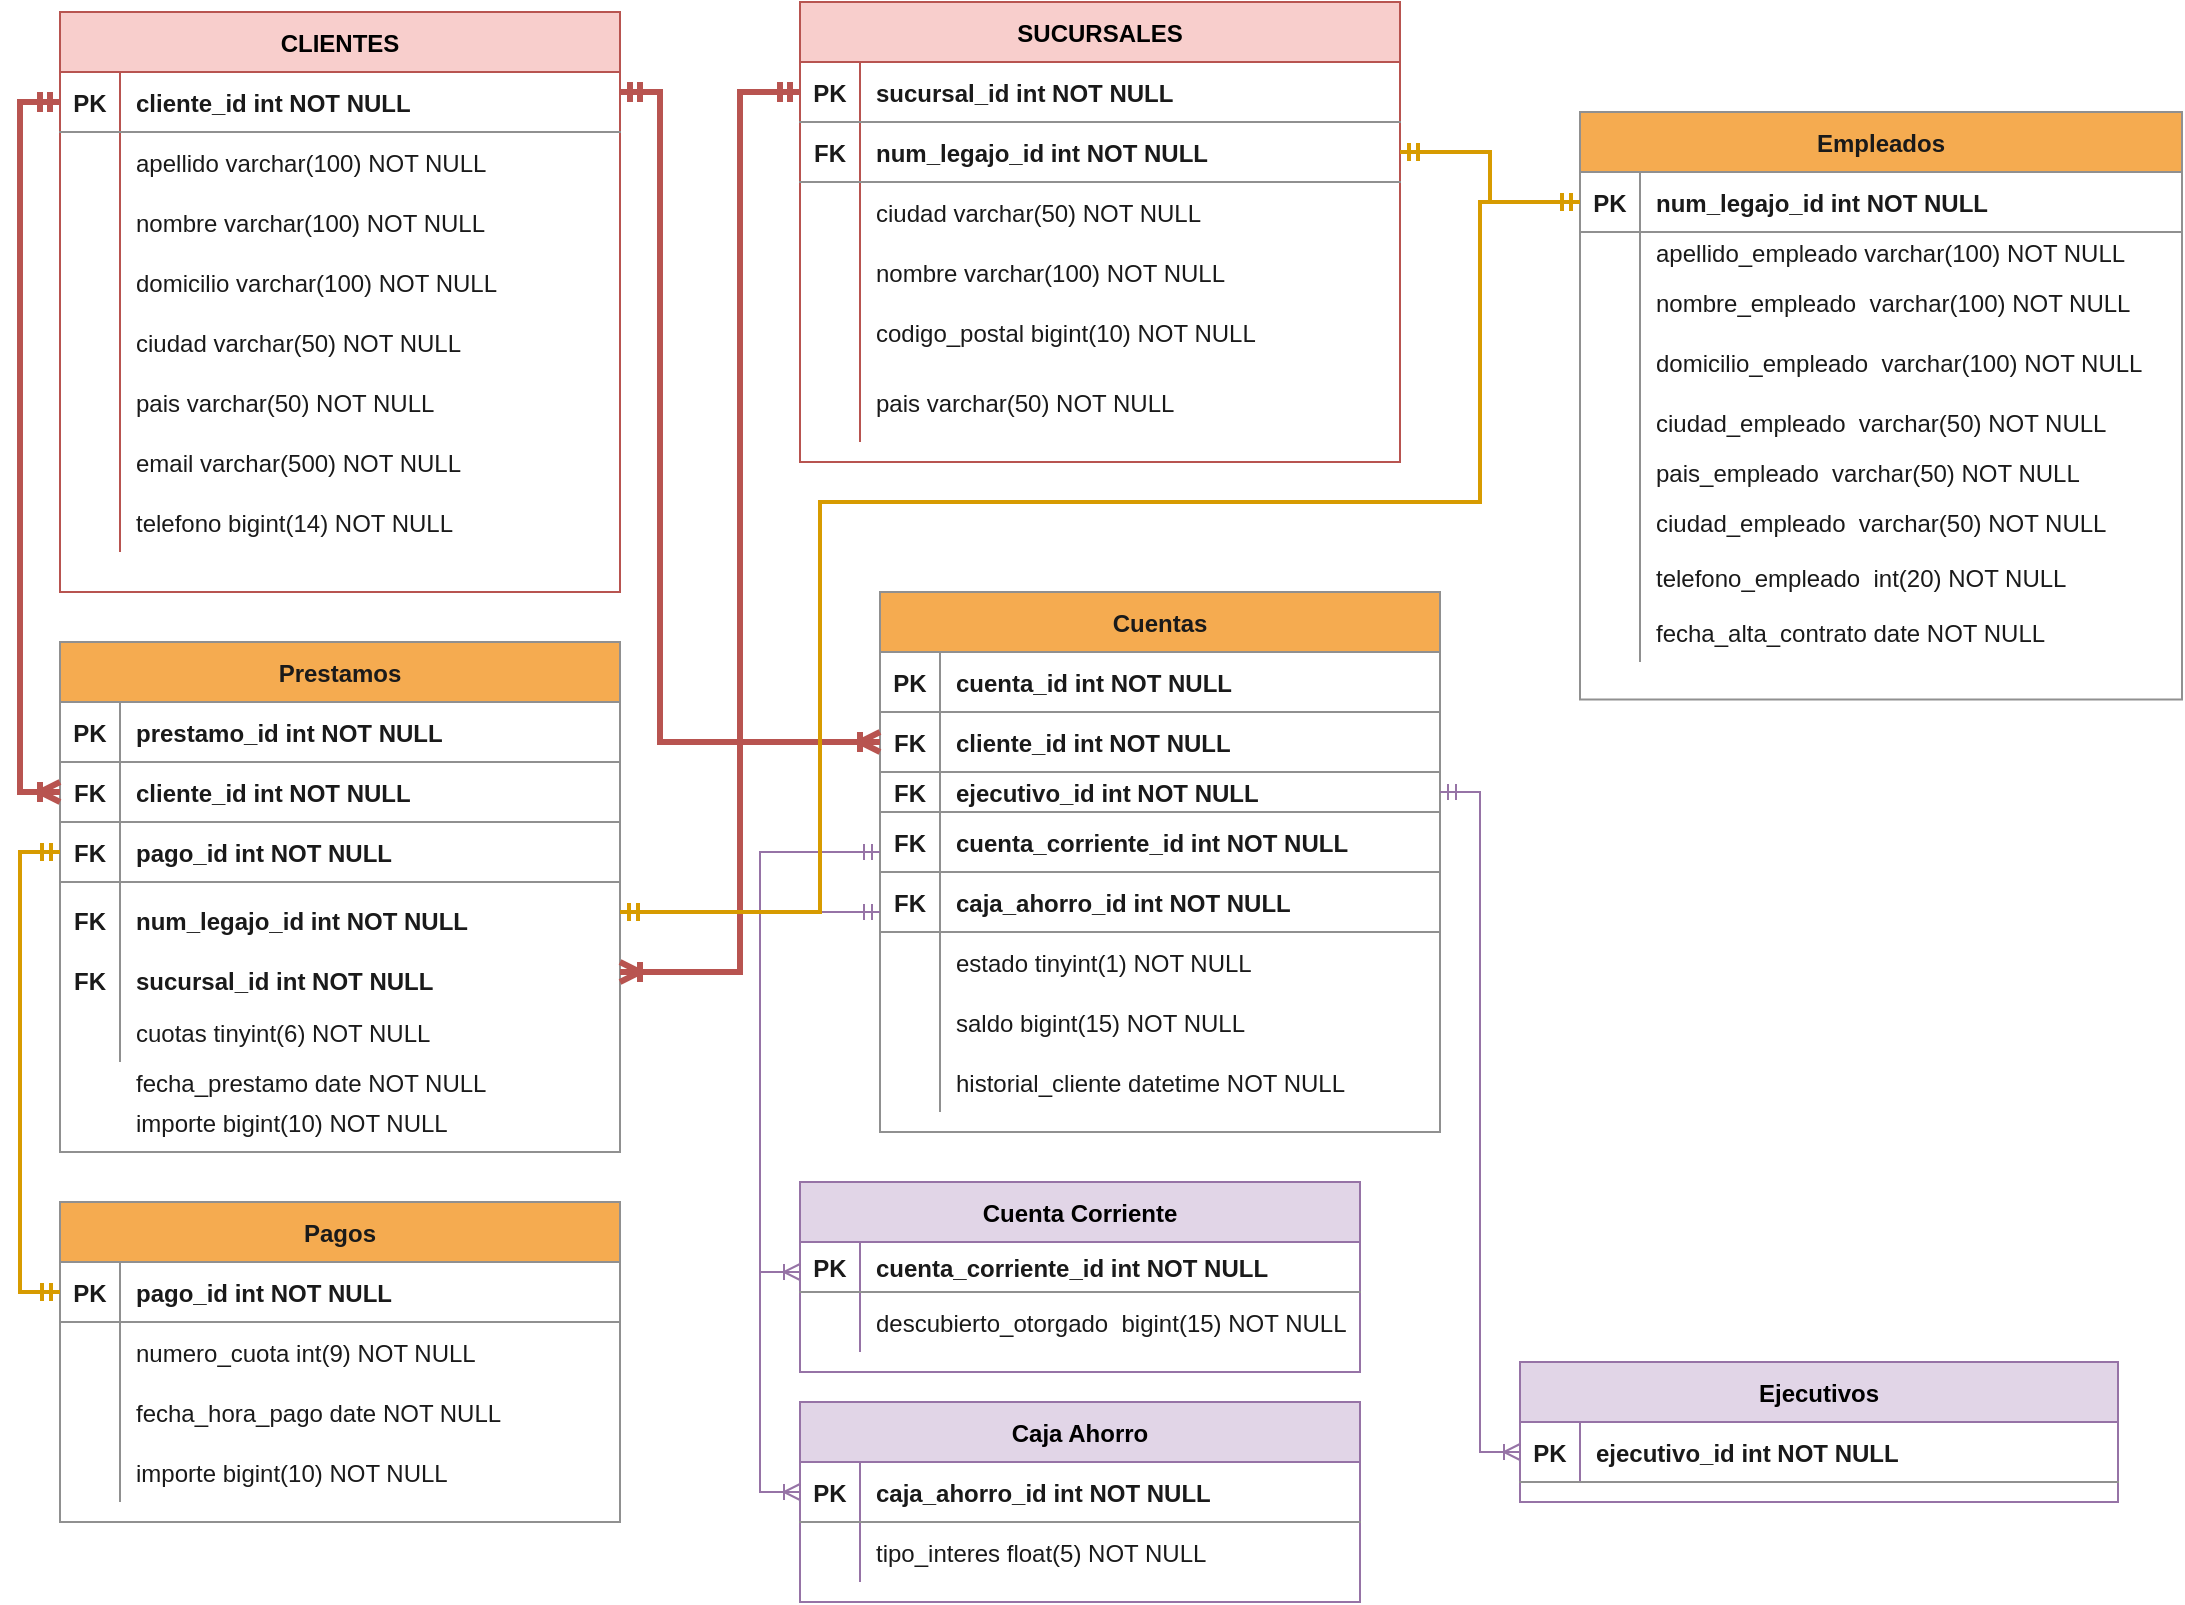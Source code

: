 <mxfile version="21.3.6" type="device">
  <diagram name="Página-1" id="oOIk-tG8x88AoXYYn6qy">
    <mxGraphModel dx="1438" dy="841" grid="1" gridSize="10" guides="1" tooltips="1" connect="1" arrows="1" fold="1" page="1" pageScale="1" pageWidth="1100" pageHeight="850" math="0" shadow="0">
      <root>
        <mxCell id="0" />
        <mxCell id="1" parent="0" />
        <mxCell id="D1c3xxCNTyuOfjQSWumt-123" value="" style="group" parent="1" vertex="1" connectable="0">
          <mxGeometry x="30" y="50" width="280" height="290" as="geometry" />
        </mxCell>
        <mxCell id="D1c3xxCNTyuOfjQSWumt-124" value="CLIENTES" style="shape=table;startSize=30;container=1;collapsible=1;childLayout=tableLayout;fixedRows=1;rowLines=0;fontStyle=1;align=center;resizeLast=1;labelBackgroundColor=none;fillColor=#f8cecc;strokeColor=#b85450;rounded=0;" parent="D1c3xxCNTyuOfjQSWumt-123" vertex="1">
          <mxGeometry y="-10" width="280" height="290" as="geometry">
            <mxRectangle x="490" y="490" width="100" height="30" as="alternateBounds" />
          </mxGeometry>
        </mxCell>
        <mxCell id="D1c3xxCNTyuOfjQSWumt-125" value="" style="shape=partialRectangle;collapsible=0;dropTarget=0;pointerEvents=0;fillColor=none;points=[[0,0.5],[1,0.5]];portConstraint=eastwest;top=0;left=0;right=0;bottom=1;labelBackgroundColor=none;strokeColor=#909090;fontColor=#1A1A1A;rounded=0;" parent="D1c3xxCNTyuOfjQSWumt-124" vertex="1">
          <mxGeometry y="30" width="280" height="30" as="geometry" />
        </mxCell>
        <mxCell id="D1c3xxCNTyuOfjQSWumt-126" value="PK" style="shape=partialRectangle;overflow=hidden;connectable=0;fillColor=none;top=0;left=0;bottom=0;right=0;fontStyle=1;labelBackgroundColor=none;strokeColor=#909090;fontColor=#1A1A1A;rounded=0;" parent="D1c3xxCNTyuOfjQSWumt-125" vertex="1">
          <mxGeometry width="30" height="30" as="geometry">
            <mxRectangle width="30" height="30" as="alternateBounds" />
          </mxGeometry>
        </mxCell>
        <mxCell id="D1c3xxCNTyuOfjQSWumt-127" value="cliente_id int NOT NULL " style="shape=partialRectangle;overflow=hidden;connectable=0;fillColor=none;top=0;left=0;bottom=0;right=0;align=left;spacingLeft=6;fontStyle=1;labelBackgroundColor=none;strokeColor=#909090;fontColor=#1A1A1A;rounded=0;" parent="D1c3xxCNTyuOfjQSWumt-125" vertex="1">
          <mxGeometry x="30" width="250" height="30" as="geometry">
            <mxRectangle width="250" height="30" as="alternateBounds" />
          </mxGeometry>
        </mxCell>
        <mxCell id="D1c3xxCNTyuOfjQSWumt-128" value="" style="shape=partialRectangle;collapsible=0;dropTarget=0;pointerEvents=0;fillColor=none;points=[[0,0.5],[1,0.5]];portConstraint=eastwest;top=0;left=0;right=0;bottom=0;labelBackgroundColor=none;strokeColor=#909090;fontColor=#1A1A1A;rounded=0;" parent="D1c3xxCNTyuOfjQSWumt-124" vertex="1">
          <mxGeometry y="60" width="280" height="30" as="geometry" />
        </mxCell>
        <mxCell id="D1c3xxCNTyuOfjQSWumt-129" value="" style="shape=partialRectangle;overflow=hidden;connectable=0;fillColor=none;top=0;left=0;bottom=0;right=0;labelBackgroundColor=none;strokeColor=#909090;fontColor=#1A1A1A;rounded=0;" parent="D1c3xxCNTyuOfjQSWumt-128" vertex="1">
          <mxGeometry width="30" height="30" as="geometry">
            <mxRectangle width="30" height="30" as="alternateBounds" />
          </mxGeometry>
        </mxCell>
        <mxCell id="D1c3xxCNTyuOfjQSWumt-130" value="apellido varchar(100) NOT NULL" style="shape=partialRectangle;overflow=hidden;connectable=0;fillColor=none;top=0;left=0;bottom=0;right=0;align=left;spacingLeft=6;labelBackgroundColor=none;strokeColor=#909090;fontColor=#1A1A1A;rounded=0;" parent="D1c3xxCNTyuOfjQSWumt-128" vertex="1">
          <mxGeometry x="30" width="250" height="30" as="geometry">
            <mxRectangle width="250" height="30" as="alternateBounds" />
          </mxGeometry>
        </mxCell>
        <mxCell id="D1c3xxCNTyuOfjQSWumt-131" value="" style="shape=partialRectangle;collapsible=0;dropTarget=0;pointerEvents=0;fillColor=none;points=[[0,0.5],[1,0.5]];portConstraint=eastwest;top=0;left=0;right=0;bottom=0;labelBackgroundColor=none;strokeColor=#909090;fontColor=#1A1A1A;rounded=0;" parent="D1c3xxCNTyuOfjQSWumt-124" vertex="1">
          <mxGeometry y="90" width="280" height="30" as="geometry" />
        </mxCell>
        <mxCell id="D1c3xxCNTyuOfjQSWumt-132" value="" style="shape=partialRectangle;overflow=hidden;connectable=0;fillColor=none;top=0;left=0;bottom=0;right=0;labelBackgroundColor=none;strokeColor=#909090;fontColor=#1A1A1A;rounded=0;" parent="D1c3xxCNTyuOfjQSWumt-131" vertex="1">
          <mxGeometry width="30" height="30" as="geometry">
            <mxRectangle width="30" height="30" as="alternateBounds" />
          </mxGeometry>
        </mxCell>
        <mxCell id="D1c3xxCNTyuOfjQSWumt-133" value="nombre varchar(100) NOT NULL" style="shape=partialRectangle;overflow=hidden;connectable=0;fillColor=none;top=0;left=0;bottom=0;right=0;align=left;spacingLeft=6;labelBackgroundColor=none;strokeColor=#909090;fontColor=#1A1A1A;rounded=0;" parent="D1c3xxCNTyuOfjQSWumt-131" vertex="1">
          <mxGeometry x="30" width="250" height="30" as="geometry">
            <mxRectangle width="250" height="30" as="alternateBounds" />
          </mxGeometry>
        </mxCell>
        <mxCell id="D1c3xxCNTyuOfjQSWumt-134" value="" style="shape=partialRectangle;collapsible=0;dropTarget=0;pointerEvents=0;fillColor=none;points=[[0,0.5],[1,0.5]];portConstraint=eastwest;top=0;left=0;right=0;bottom=0;labelBackgroundColor=none;strokeColor=#909090;fontColor=#1A1A1A;rounded=0;" parent="D1c3xxCNTyuOfjQSWumt-124" vertex="1">
          <mxGeometry y="120" width="280" height="30" as="geometry" />
        </mxCell>
        <mxCell id="D1c3xxCNTyuOfjQSWumt-135" value="" style="shape=partialRectangle;overflow=hidden;connectable=0;fillColor=none;top=0;left=0;bottom=0;right=0;labelBackgroundColor=none;strokeColor=#909090;fontColor=#1A1A1A;rounded=0;" parent="D1c3xxCNTyuOfjQSWumt-134" vertex="1">
          <mxGeometry width="30" height="30" as="geometry">
            <mxRectangle width="30" height="30" as="alternateBounds" />
          </mxGeometry>
        </mxCell>
        <mxCell id="D1c3xxCNTyuOfjQSWumt-136" value="domicilio varchar(100) NOT NULL" style="shape=partialRectangle;overflow=hidden;connectable=0;fillColor=none;top=0;left=0;bottom=0;right=0;align=left;spacingLeft=6;labelBackgroundColor=none;strokeColor=#909090;fontColor=#1A1A1A;rounded=0;" parent="D1c3xxCNTyuOfjQSWumt-134" vertex="1">
          <mxGeometry x="30" width="250" height="30" as="geometry">
            <mxRectangle width="250" height="30" as="alternateBounds" />
          </mxGeometry>
        </mxCell>
        <mxCell id="D1c3xxCNTyuOfjQSWumt-137" value="" style="shape=partialRectangle;collapsible=0;dropTarget=0;pointerEvents=0;fillColor=none;points=[[0,0.5],[1,0.5]];portConstraint=eastwest;top=0;left=0;right=0;bottom=0;labelBackgroundColor=none;strokeColor=#909090;fontColor=#1A1A1A;rounded=0;" parent="D1c3xxCNTyuOfjQSWumt-124" vertex="1">
          <mxGeometry y="150" width="280" height="30" as="geometry" />
        </mxCell>
        <mxCell id="D1c3xxCNTyuOfjQSWumt-138" value="" style="shape=partialRectangle;overflow=hidden;connectable=0;fillColor=none;top=0;left=0;bottom=0;right=0;labelBackgroundColor=none;strokeColor=#909090;fontColor=#1A1A1A;rounded=0;" parent="D1c3xxCNTyuOfjQSWumt-137" vertex="1">
          <mxGeometry width="30" height="30" as="geometry">
            <mxRectangle width="30" height="30" as="alternateBounds" />
          </mxGeometry>
        </mxCell>
        <mxCell id="D1c3xxCNTyuOfjQSWumt-139" value="ciudad varchar(50) NOT NULL" style="shape=partialRectangle;overflow=hidden;connectable=0;fillColor=none;top=0;left=0;bottom=0;right=0;align=left;spacingLeft=6;labelBackgroundColor=none;strokeColor=#909090;fontColor=#1A1A1A;rounded=0;" parent="D1c3xxCNTyuOfjQSWumt-137" vertex="1">
          <mxGeometry x="30" width="250" height="30" as="geometry">
            <mxRectangle width="250" height="30" as="alternateBounds" />
          </mxGeometry>
        </mxCell>
        <mxCell id="D1c3xxCNTyuOfjQSWumt-140" value="" style="shape=partialRectangle;collapsible=0;dropTarget=0;pointerEvents=0;fillColor=none;points=[[0,0.5],[1,0.5]];portConstraint=eastwest;top=0;left=0;right=0;bottom=0;labelBackgroundColor=none;strokeColor=#909090;fontColor=#1A1A1A;rounded=0;" parent="D1c3xxCNTyuOfjQSWumt-124" vertex="1">
          <mxGeometry y="180" width="280" height="30" as="geometry" />
        </mxCell>
        <mxCell id="D1c3xxCNTyuOfjQSWumt-141" value="" style="shape=partialRectangle;overflow=hidden;connectable=0;fillColor=none;top=0;left=0;bottom=0;right=0;labelBackgroundColor=none;strokeColor=#909090;fontColor=#1A1A1A;rounded=0;" parent="D1c3xxCNTyuOfjQSWumt-140" vertex="1">
          <mxGeometry width="30" height="30" as="geometry">
            <mxRectangle width="30" height="30" as="alternateBounds" />
          </mxGeometry>
        </mxCell>
        <mxCell id="D1c3xxCNTyuOfjQSWumt-142" value="pais varchar(50) NOT NULL" style="shape=partialRectangle;overflow=hidden;connectable=0;fillColor=none;top=0;left=0;bottom=0;right=0;align=left;spacingLeft=6;labelBackgroundColor=none;strokeColor=#909090;fontColor=#1A1A1A;rounded=0;" parent="D1c3xxCNTyuOfjQSWumt-140" vertex="1">
          <mxGeometry x="30" width="250" height="30" as="geometry">
            <mxRectangle width="250" height="30" as="alternateBounds" />
          </mxGeometry>
        </mxCell>
        <mxCell id="D1c3xxCNTyuOfjQSWumt-248" value="" style="shape=partialRectangle;collapsible=0;dropTarget=0;pointerEvents=0;fillColor=none;points=[[0,0.5],[1,0.5]];portConstraint=eastwest;top=0;left=0;right=0;bottom=0;labelBackgroundColor=none;strokeColor=#909090;fontColor=#1A1A1A;rounded=0;" parent="D1c3xxCNTyuOfjQSWumt-124" vertex="1">
          <mxGeometry y="210" width="280" height="30" as="geometry" />
        </mxCell>
        <mxCell id="D1c3xxCNTyuOfjQSWumt-249" value="" style="shape=partialRectangle;overflow=hidden;connectable=0;fillColor=none;top=0;left=0;bottom=0;right=0;labelBackgroundColor=none;strokeColor=#909090;fontColor=#1A1A1A;rounded=0;" parent="D1c3xxCNTyuOfjQSWumt-248" vertex="1">
          <mxGeometry width="30" height="30" as="geometry">
            <mxRectangle width="30" height="30" as="alternateBounds" />
          </mxGeometry>
        </mxCell>
        <mxCell id="D1c3xxCNTyuOfjQSWumt-250" value="email varchar(500) NOT NULL" style="shape=partialRectangle;overflow=hidden;connectable=0;fillColor=none;top=0;left=0;bottom=0;right=0;align=left;spacingLeft=6;labelBackgroundColor=none;strokeColor=#909090;fontColor=#1A1A1A;rounded=0;" parent="D1c3xxCNTyuOfjQSWumt-248" vertex="1">
          <mxGeometry x="30" width="250" height="30" as="geometry">
            <mxRectangle width="250" height="30" as="alternateBounds" />
          </mxGeometry>
        </mxCell>
        <mxCell id="D1c3xxCNTyuOfjQSWumt-252" value="" style="shape=partialRectangle;collapsible=0;dropTarget=0;pointerEvents=0;fillColor=none;points=[[0,0.5],[1,0.5]];portConstraint=eastwest;top=0;left=0;right=0;bottom=0;labelBackgroundColor=none;strokeColor=#909090;fontColor=#1A1A1A;rounded=0;" parent="D1c3xxCNTyuOfjQSWumt-124" vertex="1">
          <mxGeometry y="240" width="280" height="30" as="geometry" />
        </mxCell>
        <mxCell id="D1c3xxCNTyuOfjQSWumt-253" value="" style="shape=partialRectangle;overflow=hidden;connectable=0;fillColor=none;top=0;left=0;bottom=0;right=0;labelBackgroundColor=none;strokeColor=#909090;fontColor=#1A1A1A;rounded=0;" parent="D1c3xxCNTyuOfjQSWumt-252" vertex="1">
          <mxGeometry width="30" height="30" as="geometry">
            <mxRectangle width="30" height="30" as="alternateBounds" />
          </mxGeometry>
        </mxCell>
        <mxCell id="D1c3xxCNTyuOfjQSWumt-254" value="telefono bigint(14) NOT NULL" style="shape=partialRectangle;overflow=hidden;connectable=0;fillColor=none;top=0;left=0;bottom=0;right=0;align=left;spacingLeft=6;labelBackgroundColor=none;strokeColor=#909090;fontColor=#1A1A1A;rounded=0;" parent="D1c3xxCNTyuOfjQSWumt-252" vertex="1">
          <mxGeometry x="30" width="250" height="30" as="geometry">
            <mxRectangle width="250" height="30" as="alternateBounds" />
          </mxGeometry>
        </mxCell>
        <mxCell id="D1c3xxCNTyuOfjQSWumt-146" value="Cuentas" style="shape=table;startSize=30;container=1;collapsible=1;childLayout=tableLayout;fixedRows=1;rowLines=0;fontStyle=1;align=center;resizeLast=1;labelBackgroundColor=none;fillColor=#F5AB50;strokeColor=#909090;fontColor=#1A1A1A;rounded=0;" parent="1" vertex="1">
          <mxGeometry x="440" y="330" width="280" height="270" as="geometry">
            <mxRectangle x="490" y="490" width="100" height="30" as="alternateBounds" />
          </mxGeometry>
        </mxCell>
        <mxCell id="D1c3xxCNTyuOfjQSWumt-147" value="" style="shape=partialRectangle;collapsible=0;dropTarget=0;pointerEvents=0;fillColor=none;points=[[0,0.5],[1,0.5]];portConstraint=eastwest;top=0;left=0;right=0;bottom=1;labelBackgroundColor=none;strokeColor=#909090;fontColor=#1A1A1A;rounded=0;" parent="D1c3xxCNTyuOfjQSWumt-146" vertex="1">
          <mxGeometry y="30" width="280" height="30" as="geometry" />
        </mxCell>
        <mxCell id="D1c3xxCNTyuOfjQSWumt-148" value="PK" style="shape=partialRectangle;overflow=hidden;connectable=0;fillColor=none;top=0;left=0;bottom=0;right=0;fontStyle=1;labelBackgroundColor=none;strokeColor=#909090;fontColor=#1A1A1A;rounded=0;" parent="D1c3xxCNTyuOfjQSWumt-147" vertex="1">
          <mxGeometry width="30" height="30" as="geometry">
            <mxRectangle width="30" height="30" as="alternateBounds" />
          </mxGeometry>
        </mxCell>
        <mxCell id="D1c3xxCNTyuOfjQSWumt-149" value="cuenta_id int NOT NULL " style="shape=partialRectangle;overflow=hidden;connectable=0;fillColor=none;top=0;left=0;bottom=0;right=0;align=left;spacingLeft=6;fontStyle=1;labelBackgroundColor=none;strokeColor=#909090;fontColor=#1A1A1A;rounded=0;" parent="D1c3xxCNTyuOfjQSWumt-147" vertex="1">
          <mxGeometry x="30" width="250" height="30" as="geometry">
            <mxRectangle width="250" height="30" as="alternateBounds" />
          </mxGeometry>
        </mxCell>
        <mxCell id="D1c3xxCNTyuOfjQSWumt-338" value="" style="shape=partialRectangle;collapsible=0;dropTarget=0;pointerEvents=0;fillColor=none;points=[[0,0.5],[1,0.5]];portConstraint=eastwest;top=0;left=0;right=0;bottom=1;labelBackgroundColor=none;strokeColor=#909090;fontColor=#1A1A1A;rounded=0;" parent="D1c3xxCNTyuOfjQSWumt-146" vertex="1">
          <mxGeometry y="60" width="280" height="30" as="geometry" />
        </mxCell>
        <mxCell id="D1c3xxCNTyuOfjQSWumt-339" value="FK" style="shape=partialRectangle;overflow=hidden;connectable=0;fillColor=none;top=0;left=0;bottom=0;right=0;fontStyle=1;labelBackgroundColor=none;strokeColor=#909090;fontColor=#1A1A1A;rounded=0;" parent="D1c3xxCNTyuOfjQSWumt-338" vertex="1">
          <mxGeometry width="30" height="30" as="geometry">
            <mxRectangle width="30" height="30" as="alternateBounds" />
          </mxGeometry>
        </mxCell>
        <mxCell id="D1c3xxCNTyuOfjQSWumt-340" value="cliente_id int NOT NULL " style="shape=partialRectangle;overflow=hidden;connectable=0;fillColor=none;top=0;left=0;bottom=0;right=0;align=left;spacingLeft=6;fontStyle=1;labelBackgroundColor=none;strokeColor=#909090;fontColor=#1A1A1A;rounded=0;" parent="D1c3xxCNTyuOfjQSWumt-338" vertex="1">
          <mxGeometry x="30" width="250" height="30" as="geometry">
            <mxRectangle width="250" height="30" as="alternateBounds" />
          </mxGeometry>
        </mxCell>
        <mxCell id="D1c3xxCNTyuOfjQSWumt-167" value="" style="shape=partialRectangle;collapsible=0;dropTarget=0;pointerEvents=0;fillColor=none;points=[[0,0.5],[1,0.5]];portConstraint=eastwest;top=0;left=0;right=0;bottom=1;labelBackgroundColor=none;strokeColor=#909090;fontColor=#1A1A1A;rounded=0;" parent="D1c3xxCNTyuOfjQSWumt-146" vertex="1">
          <mxGeometry y="90" width="280" height="20" as="geometry" />
        </mxCell>
        <mxCell id="D1c3xxCNTyuOfjQSWumt-168" value="FK" style="shape=partialRectangle;overflow=hidden;connectable=0;fillColor=none;top=0;left=0;bottom=0;right=0;fontStyle=1;labelBackgroundColor=none;strokeColor=#909090;fontColor=#1A1A1A;rounded=0;" parent="D1c3xxCNTyuOfjQSWumt-167" vertex="1">
          <mxGeometry width="30" height="20" as="geometry">
            <mxRectangle width="30" height="20" as="alternateBounds" />
          </mxGeometry>
        </mxCell>
        <mxCell id="D1c3xxCNTyuOfjQSWumt-169" value="ejecutivo_id int NOT NULL " style="shape=partialRectangle;overflow=hidden;connectable=0;fillColor=none;top=0;left=0;bottom=0;right=0;align=left;spacingLeft=6;fontStyle=1;labelBackgroundColor=none;strokeColor=#909090;fontColor=#1A1A1A;rounded=0;" parent="D1c3xxCNTyuOfjQSWumt-167" vertex="1">
          <mxGeometry x="30" width="250" height="20" as="geometry">
            <mxRectangle width="250" height="20" as="alternateBounds" />
          </mxGeometry>
        </mxCell>
        <mxCell id="D1c3xxCNTyuOfjQSWumt-170" value="" style="shape=partialRectangle;collapsible=0;dropTarget=0;pointerEvents=0;fillColor=none;points=[[0,0.5],[1,0.5]];portConstraint=eastwest;top=0;left=0;right=0;bottom=1;labelBackgroundColor=none;strokeColor=#909090;fontColor=#1A1A1A;rounded=0;" parent="D1c3xxCNTyuOfjQSWumt-146" vertex="1">
          <mxGeometry y="110" width="280" height="30" as="geometry" />
        </mxCell>
        <mxCell id="D1c3xxCNTyuOfjQSWumt-171" value="FK" style="shape=partialRectangle;overflow=hidden;connectable=0;fillColor=none;top=0;left=0;bottom=0;right=0;fontStyle=1;labelBackgroundColor=none;strokeColor=#909090;fontColor=#1A1A1A;rounded=0;" parent="D1c3xxCNTyuOfjQSWumt-170" vertex="1">
          <mxGeometry width="30" height="30" as="geometry">
            <mxRectangle width="30" height="30" as="alternateBounds" />
          </mxGeometry>
        </mxCell>
        <mxCell id="D1c3xxCNTyuOfjQSWumt-172" value="cuenta_corriente_id int NOT NULL " style="shape=partialRectangle;overflow=hidden;connectable=0;fillColor=none;top=0;left=0;bottom=0;right=0;align=left;spacingLeft=6;fontStyle=1;labelBackgroundColor=none;strokeColor=#909090;fontColor=#1A1A1A;rounded=0;" parent="D1c3xxCNTyuOfjQSWumt-170" vertex="1">
          <mxGeometry x="30" width="250" height="30" as="geometry">
            <mxRectangle width="250" height="30" as="alternateBounds" />
          </mxGeometry>
        </mxCell>
        <mxCell id="D1c3xxCNTyuOfjQSWumt-356" value="" style="shape=partialRectangle;collapsible=0;dropTarget=0;pointerEvents=0;fillColor=none;points=[[0,0.5],[1,0.5]];portConstraint=eastwest;top=0;left=0;right=0;bottom=1;labelBackgroundColor=none;strokeColor=#909090;fontColor=#1A1A1A;rounded=0;" parent="D1c3xxCNTyuOfjQSWumt-146" vertex="1">
          <mxGeometry y="140" width="280" height="30" as="geometry" />
        </mxCell>
        <mxCell id="D1c3xxCNTyuOfjQSWumt-357" value="FK" style="shape=partialRectangle;overflow=hidden;connectable=0;fillColor=none;top=0;left=0;bottom=0;right=0;fontStyle=1;labelBackgroundColor=none;strokeColor=#909090;fontColor=#1A1A1A;rounded=0;" parent="D1c3xxCNTyuOfjQSWumt-356" vertex="1">
          <mxGeometry width="30" height="30" as="geometry">
            <mxRectangle width="30" height="30" as="alternateBounds" />
          </mxGeometry>
        </mxCell>
        <mxCell id="D1c3xxCNTyuOfjQSWumt-358" value="caja_ahorro_id int NOT NULL " style="shape=partialRectangle;overflow=hidden;connectable=0;fillColor=none;top=0;left=0;bottom=0;right=0;align=left;spacingLeft=6;fontStyle=1;labelBackgroundColor=none;strokeColor=#909090;fontColor=#1A1A1A;rounded=0;" parent="D1c3xxCNTyuOfjQSWumt-356" vertex="1">
          <mxGeometry x="30" width="250" height="30" as="geometry">
            <mxRectangle width="250" height="30" as="alternateBounds" />
          </mxGeometry>
        </mxCell>
        <mxCell id="D1c3xxCNTyuOfjQSWumt-150" value="" style="shape=partialRectangle;collapsible=0;dropTarget=0;pointerEvents=0;fillColor=none;points=[[0,0.5],[1,0.5]];portConstraint=eastwest;top=0;left=0;right=0;bottom=0;labelBackgroundColor=none;strokeColor=#909090;fontColor=#1A1A1A;rounded=0;" parent="D1c3xxCNTyuOfjQSWumt-146" vertex="1">
          <mxGeometry y="170" width="280" height="30" as="geometry" />
        </mxCell>
        <mxCell id="D1c3xxCNTyuOfjQSWumt-151" value="" style="shape=partialRectangle;overflow=hidden;connectable=0;fillColor=none;top=0;left=0;bottom=0;right=0;labelBackgroundColor=none;strokeColor=#909090;fontColor=#1A1A1A;rounded=0;" parent="D1c3xxCNTyuOfjQSWumt-150" vertex="1">
          <mxGeometry width="30" height="30" as="geometry">
            <mxRectangle width="30" height="30" as="alternateBounds" />
          </mxGeometry>
        </mxCell>
        <mxCell id="D1c3xxCNTyuOfjQSWumt-152" value="estado tinyint(1) NOT NULL" style="shape=partialRectangle;overflow=hidden;connectable=0;fillColor=none;top=0;left=0;bottom=0;right=0;align=left;spacingLeft=6;labelBackgroundColor=none;strokeColor=#909090;fontColor=#1A1A1A;rounded=0;" parent="D1c3xxCNTyuOfjQSWumt-150" vertex="1">
          <mxGeometry x="30" width="250" height="30" as="geometry">
            <mxRectangle width="250" height="30" as="alternateBounds" />
          </mxGeometry>
        </mxCell>
        <mxCell id="D1c3xxCNTyuOfjQSWumt-153" value="" style="shape=partialRectangle;collapsible=0;dropTarget=0;pointerEvents=0;fillColor=none;points=[[0,0.5],[1,0.5]];portConstraint=eastwest;top=0;left=0;right=0;bottom=0;labelBackgroundColor=none;strokeColor=#909090;fontColor=#1A1A1A;rounded=0;" parent="D1c3xxCNTyuOfjQSWumt-146" vertex="1">
          <mxGeometry y="200" width="280" height="30" as="geometry" />
        </mxCell>
        <mxCell id="D1c3xxCNTyuOfjQSWumt-154" value="" style="shape=partialRectangle;overflow=hidden;connectable=0;fillColor=none;top=0;left=0;bottom=0;right=0;labelBackgroundColor=none;strokeColor=#909090;fontColor=#1A1A1A;rounded=0;" parent="D1c3xxCNTyuOfjQSWumt-153" vertex="1">
          <mxGeometry width="30" height="30" as="geometry">
            <mxRectangle width="30" height="30" as="alternateBounds" />
          </mxGeometry>
        </mxCell>
        <mxCell id="D1c3xxCNTyuOfjQSWumt-155" value="saldo bigint(15) NOT NULL" style="shape=partialRectangle;overflow=hidden;connectable=0;fillColor=none;top=0;left=0;bottom=0;right=0;align=left;spacingLeft=6;labelBackgroundColor=none;strokeColor=#909090;fontColor=#1A1A1A;rounded=0;" parent="D1c3xxCNTyuOfjQSWumt-153" vertex="1">
          <mxGeometry x="30" width="250" height="30" as="geometry">
            <mxRectangle width="250" height="30" as="alternateBounds" />
          </mxGeometry>
        </mxCell>
        <mxCell id="D1c3xxCNTyuOfjQSWumt-156" value="" style="shape=partialRectangle;collapsible=0;dropTarget=0;pointerEvents=0;fillColor=none;points=[[0,0.5],[1,0.5]];portConstraint=eastwest;top=0;left=0;right=0;bottom=0;labelBackgroundColor=none;strokeColor=#909090;fontColor=#1A1A1A;rounded=0;" parent="D1c3xxCNTyuOfjQSWumt-146" vertex="1">
          <mxGeometry y="230" width="280" height="30" as="geometry" />
        </mxCell>
        <mxCell id="D1c3xxCNTyuOfjQSWumt-157" value="" style="shape=partialRectangle;overflow=hidden;connectable=0;fillColor=none;top=0;left=0;bottom=0;right=0;labelBackgroundColor=none;strokeColor=#909090;fontColor=#1A1A1A;rounded=0;" parent="D1c3xxCNTyuOfjQSWumt-156" vertex="1">
          <mxGeometry width="30" height="30" as="geometry">
            <mxRectangle width="30" height="30" as="alternateBounds" />
          </mxGeometry>
        </mxCell>
        <mxCell id="D1c3xxCNTyuOfjQSWumt-158" value="historial_cliente datetime NOT NULL" style="shape=partialRectangle;overflow=hidden;connectable=0;fillColor=none;top=0;left=0;bottom=0;right=0;align=left;spacingLeft=6;labelBackgroundColor=none;strokeColor=#909090;fontColor=#1A1A1A;rounded=0;" parent="D1c3xxCNTyuOfjQSWumt-156" vertex="1">
          <mxGeometry x="30" width="250" height="30" as="geometry">
            <mxRectangle width="250" height="30" as="alternateBounds" />
          </mxGeometry>
        </mxCell>
        <mxCell id="D1c3xxCNTyuOfjQSWumt-229" value="Cuenta Corriente" style="shape=table;startSize=30;container=1;collapsible=1;childLayout=tableLayout;fixedRows=1;rowLines=0;fontStyle=1;align=center;resizeLast=1;labelBackgroundColor=none;fillColor=#e1d5e7;strokeColor=#9673a6;rounded=0;" parent="1" vertex="1">
          <mxGeometry x="400" y="625" width="280" height="95" as="geometry">
            <mxRectangle x="490" y="490" width="100" height="30" as="alternateBounds" />
          </mxGeometry>
        </mxCell>
        <mxCell id="D1c3xxCNTyuOfjQSWumt-230" value="" style="shape=partialRectangle;collapsible=0;dropTarget=0;pointerEvents=0;fillColor=none;points=[[0,0.5],[1,0.5]];portConstraint=eastwest;top=0;left=0;right=0;bottom=1;labelBackgroundColor=none;strokeColor=#909090;fontColor=#1A1A1A;rounded=0;" parent="D1c3xxCNTyuOfjQSWumt-229" vertex="1">
          <mxGeometry y="30" width="280" height="25" as="geometry" />
        </mxCell>
        <mxCell id="D1c3xxCNTyuOfjQSWumt-231" value="PK" style="shape=partialRectangle;overflow=hidden;connectable=0;fillColor=none;top=0;left=0;bottom=0;right=0;fontStyle=1;labelBackgroundColor=none;strokeColor=#909090;fontColor=#1A1A1A;rounded=0;" parent="D1c3xxCNTyuOfjQSWumt-230" vertex="1">
          <mxGeometry width="30" height="25" as="geometry">
            <mxRectangle width="30" height="25" as="alternateBounds" />
          </mxGeometry>
        </mxCell>
        <mxCell id="D1c3xxCNTyuOfjQSWumt-232" value="cuenta_corriente_id int NOT NULL " style="shape=partialRectangle;overflow=hidden;connectable=0;fillColor=none;top=0;left=0;bottom=0;right=0;align=left;spacingLeft=6;fontStyle=1;labelBackgroundColor=none;strokeColor=#909090;fontColor=#1A1A1A;rounded=0;" parent="D1c3xxCNTyuOfjQSWumt-230" vertex="1">
          <mxGeometry x="30" width="250" height="25" as="geometry">
            <mxRectangle width="250" height="25" as="alternateBounds" />
          </mxGeometry>
        </mxCell>
        <mxCell id="D1c3xxCNTyuOfjQSWumt-239" value="" style="shape=partialRectangle;collapsible=0;dropTarget=0;pointerEvents=0;fillColor=none;points=[[0,0.5],[1,0.5]];portConstraint=eastwest;top=0;left=0;right=0;bottom=0;labelBackgroundColor=none;strokeColor=#909090;fontColor=#1A1A1A;rounded=0;" parent="D1c3xxCNTyuOfjQSWumt-229" vertex="1">
          <mxGeometry y="55" width="280" height="30" as="geometry" />
        </mxCell>
        <mxCell id="D1c3xxCNTyuOfjQSWumt-240" value="" style="shape=partialRectangle;overflow=hidden;connectable=0;fillColor=none;top=0;left=0;bottom=0;right=0;labelBackgroundColor=none;strokeColor=#909090;fontColor=#1A1A1A;rounded=0;" parent="D1c3xxCNTyuOfjQSWumt-239" vertex="1">
          <mxGeometry width="30" height="30" as="geometry">
            <mxRectangle width="30" height="30" as="alternateBounds" />
          </mxGeometry>
        </mxCell>
        <mxCell id="D1c3xxCNTyuOfjQSWumt-241" value="descubierto_otorgado  bigint(15) NOT NULL" style="shape=partialRectangle;overflow=hidden;connectable=0;fillColor=none;top=0;left=0;bottom=0;right=0;align=left;spacingLeft=6;labelBackgroundColor=none;strokeColor=#909090;fontColor=#1A1A1A;rounded=0;" parent="D1c3xxCNTyuOfjQSWumt-239" vertex="1">
          <mxGeometry x="30" width="250" height="30" as="geometry">
            <mxRectangle width="250" height="30" as="alternateBounds" />
          </mxGeometry>
        </mxCell>
        <mxCell id="D1c3xxCNTyuOfjQSWumt-261" value="Caja Ahorro" style="shape=table;startSize=30;container=1;collapsible=1;childLayout=tableLayout;fixedRows=1;rowLines=0;fontStyle=1;align=center;resizeLast=1;labelBackgroundColor=none;fillColor=#e1d5e7;strokeColor=#9673a6;rounded=0;" parent="1" vertex="1">
          <mxGeometry x="400" y="735" width="280" height="100" as="geometry">
            <mxRectangle x="490" y="490" width="100" height="30" as="alternateBounds" />
          </mxGeometry>
        </mxCell>
        <mxCell id="D1c3xxCNTyuOfjQSWumt-262" value="" style="shape=partialRectangle;collapsible=0;dropTarget=0;pointerEvents=0;fillColor=none;points=[[0,0.5],[1,0.5]];portConstraint=eastwest;top=0;left=0;right=0;bottom=1;labelBackgroundColor=none;strokeColor=#909090;fontColor=#1A1A1A;rounded=0;" parent="D1c3xxCNTyuOfjQSWumt-261" vertex="1">
          <mxGeometry y="30" width="280" height="30" as="geometry" />
        </mxCell>
        <mxCell id="D1c3xxCNTyuOfjQSWumt-263" value="PK" style="shape=partialRectangle;overflow=hidden;connectable=0;fillColor=none;top=0;left=0;bottom=0;right=0;fontStyle=1;labelBackgroundColor=none;strokeColor=#909090;fontColor=#1A1A1A;rounded=0;" parent="D1c3xxCNTyuOfjQSWumt-262" vertex="1">
          <mxGeometry width="30" height="30" as="geometry">
            <mxRectangle width="30" height="30" as="alternateBounds" />
          </mxGeometry>
        </mxCell>
        <mxCell id="D1c3xxCNTyuOfjQSWumt-264" value="caja_ahorro_id int NOT NULL " style="shape=partialRectangle;overflow=hidden;connectable=0;fillColor=none;top=0;left=0;bottom=0;right=0;align=left;spacingLeft=6;fontStyle=1;labelBackgroundColor=none;strokeColor=#909090;fontColor=#1A1A1A;rounded=0;" parent="D1c3xxCNTyuOfjQSWumt-262" vertex="1">
          <mxGeometry x="30" width="250" height="30" as="geometry">
            <mxRectangle width="250" height="30" as="alternateBounds" />
          </mxGeometry>
        </mxCell>
        <mxCell id="D1c3xxCNTyuOfjQSWumt-265" value="" style="shape=partialRectangle;collapsible=0;dropTarget=0;pointerEvents=0;fillColor=none;points=[[0,0.5],[1,0.5]];portConstraint=eastwest;top=0;left=0;right=0;bottom=0;labelBackgroundColor=none;strokeColor=#909090;fontColor=#1A1A1A;rounded=0;" parent="D1c3xxCNTyuOfjQSWumt-261" vertex="1">
          <mxGeometry y="60" width="280" height="30" as="geometry" />
        </mxCell>
        <mxCell id="D1c3xxCNTyuOfjQSWumt-266" value="" style="shape=partialRectangle;overflow=hidden;connectable=0;fillColor=none;top=0;left=0;bottom=0;right=0;labelBackgroundColor=none;strokeColor=#909090;fontColor=#1A1A1A;rounded=0;" parent="D1c3xxCNTyuOfjQSWumt-265" vertex="1">
          <mxGeometry width="30" height="30" as="geometry">
            <mxRectangle width="30" height="30" as="alternateBounds" />
          </mxGeometry>
        </mxCell>
        <mxCell id="D1c3xxCNTyuOfjQSWumt-267" value="tipo_interes float(5) NOT NULL" style="shape=partialRectangle;overflow=hidden;connectable=0;fillColor=none;top=0;left=0;bottom=0;right=0;align=left;spacingLeft=6;labelBackgroundColor=none;strokeColor=#909090;fontColor=#1A1A1A;rounded=0;" parent="D1c3xxCNTyuOfjQSWumt-265" vertex="1">
          <mxGeometry x="30" width="250" height="30" as="geometry">
            <mxRectangle width="250" height="30" as="alternateBounds" />
          </mxGeometry>
        </mxCell>
        <mxCell id="D1c3xxCNTyuOfjQSWumt-274" value="SUCURSALES" style="shape=table;startSize=30;container=1;collapsible=1;childLayout=tableLayout;fixedRows=1;rowLines=0;fontStyle=1;align=center;resizeLast=1;labelBackgroundColor=none;fillColor=#f8cecc;strokeColor=#b85450;rounded=0;" parent="1" vertex="1">
          <mxGeometry x="400" y="35" width="300" height="230" as="geometry">
            <mxRectangle x="490" y="490" width="100" height="30" as="alternateBounds" />
          </mxGeometry>
        </mxCell>
        <mxCell id="D1c3xxCNTyuOfjQSWumt-275" value="" style="shape=partialRectangle;collapsible=0;dropTarget=0;pointerEvents=0;fillColor=none;points=[[0,0.5],[1,0.5]];portConstraint=eastwest;top=0;left=0;right=0;bottom=1;labelBackgroundColor=none;strokeColor=#909090;fontColor=#1A1A1A;rounded=0;" parent="D1c3xxCNTyuOfjQSWumt-274" vertex="1">
          <mxGeometry y="30" width="300" height="30" as="geometry" />
        </mxCell>
        <mxCell id="D1c3xxCNTyuOfjQSWumt-276" value="PK" style="shape=partialRectangle;overflow=hidden;connectable=0;fillColor=none;top=0;left=0;bottom=0;right=0;fontStyle=1;labelBackgroundColor=none;strokeColor=#909090;fontColor=#1A1A1A;rounded=0;" parent="D1c3xxCNTyuOfjQSWumt-275" vertex="1">
          <mxGeometry width="30" height="30" as="geometry">
            <mxRectangle width="30" height="30" as="alternateBounds" />
          </mxGeometry>
        </mxCell>
        <mxCell id="D1c3xxCNTyuOfjQSWumt-277" value="sucursal_id int NOT NULL " style="shape=partialRectangle;overflow=hidden;connectable=0;fillColor=none;top=0;left=0;bottom=0;right=0;align=left;spacingLeft=6;fontStyle=1;labelBackgroundColor=none;strokeColor=#909090;fontColor=#1A1A1A;rounded=0;" parent="D1c3xxCNTyuOfjQSWumt-275" vertex="1">
          <mxGeometry x="30" width="270" height="30" as="geometry">
            <mxRectangle width="270" height="30" as="alternateBounds" />
          </mxGeometry>
        </mxCell>
        <mxCell id="D1c3xxCNTyuOfjQSWumt-390" value="" style="shape=partialRectangle;collapsible=0;dropTarget=0;pointerEvents=0;fillColor=none;points=[[0,0.5],[1,0.5]];portConstraint=eastwest;top=0;left=0;right=0;bottom=1;labelBackgroundColor=none;strokeColor=#909090;fontColor=#1A1A1A;rounded=0;" parent="D1c3xxCNTyuOfjQSWumt-274" vertex="1">
          <mxGeometry y="60" width="300" height="30" as="geometry" />
        </mxCell>
        <mxCell id="D1c3xxCNTyuOfjQSWumt-391" value="FK" style="shape=partialRectangle;overflow=hidden;connectable=0;fillColor=none;top=0;left=0;bottom=0;right=0;fontStyle=1;labelBackgroundColor=none;strokeColor=#909090;fontColor=#1A1A1A;rounded=0;" parent="D1c3xxCNTyuOfjQSWumt-390" vertex="1">
          <mxGeometry width="30" height="30" as="geometry">
            <mxRectangle width="30" height="30" as="alternateBounds" />
          </mxGeometry>
        </mxCell>
        <mxCell id="D1c3xxCNTyuOfjQSWumt-392" value="num_legajo_id int NOT NULL " style="shape=partialRectangle;overflow=hidden;connectable=0;fillColor=none;top=0;left=0;bottom=0;right=0;align=left;spacingLeft=6;fontStyle=1;labelBackgroundColor=none;strokeColor=#909090;fontColor=#1A1A1A;rounded=0;" parent="D1c3xxCNTyuOfjQSWumt-390" vertex="1">
          <mxGeometry x="30" width="270" height="30" as="geometry">
            <mxRectangle width="270" height="30" as="alternateBounds" />
          </mxGeometry>
        </mxCell>
        <mxCell id="D1c3xxCNTyuOfjQSWumt-278" value="" style="shape=partialRectangle;collapsible=0;dropTarget=0;pointerEvents=0;fillColor=none;points=[[0,0.5],[1,0.5]];portConstraint=eastwest;top=0;left=0;right=0;bottom=0;labelBackgroundColor=none;strokeColor=#909090;fontColor=#1A1A1A;rounded=0;" parent="D1c3xxCNTyuOfjQSWumt-274" vertex="1">
          <mxGeometry y="90" width="300" height="30" as="geometry" />
        </mxCell>
        <mxCell id="D1c3xxCNTyuOfjQSWumt-279" value="" style="shape=partialRectangle;overflow=hidden;connectable=0;fillColor=none;top=0;left=0;bottom=0;right=0;labelBackgroundColor=none;strokeColor=#909090;fontColor=#1A1A1A;rounded=0;" parent="D1c3xxCNTyuOfjQSWumt-278" vertex="1">
          <mxGeometry width="30" height="30" as="geometry">
            <mxRectangle width="30" height="30" as="alternateBounds" />
          </mxGeometry>
        </mxCell>
        <mxCell id="D1c3xxCNTyuOfjQSWumt-280" value="ciudad varchar(50) NOT NULL" style="shape=partialRectangle;overflow=hidden;connectable=0;fillColor=none;top=0;left=0;bottom=0;right=0;align=left;spacingLeft=6;labelBackgroundColor=none;strokeColor=#909090;fontColor=#1A1A1A;rounded=0;" parent="D1c3xxCNTyuOfjQSWumt-278" vertex="1">
          <mxGeometry x="30" width="270" height="30" as="geometry">
            <mxRectangle width="270" height="30" as="alternateBounds" />
          </mxGeometry>
        </mxCell>
        <mxCell id="D1c3xxCNTyuOfjQSWumt-284" value="" style="shape=partialRectangle;collapsible=0;dropTarget=0;pointerEvents=0;fillColor=none;points=[[0,0.5],[1,0.5]];portConstraint=eastwest;top=0;left=0;right=0;bottom=0;labelBackgroundColor=none;strokeColor=#909090;fontColor=#1A1A1A;rounded=0;" parent="D1c3xxCNTyuOfjQSWumt-274" vertex="1">
          <mxGeometry y="120" width="300" height="30" as="geometry" />
        </mxCell>
        <mxCell id="D1c3xxCNTyuOfjQSWumt-285" value="" style="shape=partialRectangle;overflow=hidden;connectable=0;fillColor=none;top=0;left=0;bottom=0;right=0;labelBackgroundColor=none;strokeColor=#909090;fontColor=#1A1A1A;rounded=0;" parent="D1c3xxCNTyuOfjQSWumt-284" vertex="1">
          <mxGeometry width="30" height="30" as="geometry">
            <mxRectangle width="30" height="30" as="alternateBounds" />
          </mxGeometry>
        </mxCell>
        <mxCell id="D1c3xxCNTyuOfjQSWumt-286" value="nombre varchar(100) NOT NULL" style="shape=partialRectangle;overflow=hidden;connectable=0;fillColor=none;top=0;left=0;bottom=0;right=0;align=left;spacingLeft=6;labelBackgroundColor=none;strokeColor=#909090;fontColor=#1A1A1A;rounded=0;" parent="D1c3xxCNTyuOfjQSWumt-284" vertex="1">
          <mxGeometry x="30" width="270" height="30" as="geometry">
            <mxRectangle width="270" height="30" as="alternateBounds" />
          </mxGeometry>
        </mxCell>
        <mxCell id="D1c3xxCNTyuOfjQSWumt-287" value="" style="shape=partialRectangle;collapsible=0;dropTarget=0;pointerEvents=0;fillColor=none;points=[[0,0.5],[1,0.5]];portConstraint=eastwest;top=0;left=0;right=0;bottom=0;labelBackgroundColor=none;strokeColor=#909090;fontColor=#1A1A1A;rounded=0;" parent="D1c3xxCNTyuOfjQSWumt-274" vertex="1">
          <mxGeometry y="150" width="300" height="30" as="geometry" />
        </mxCell>
        <mxCell id="D1c3xxCNTyuOfjQSWumt-288" value="" style="shape=partialRectangle;overflow=hidden;connectable=0;fillColor=none;top=0;left=0;bottom=0;right=0;labelBackgroundColor=none;strokeColor=#909090;fontColor=#1A1A1A;rounded=0;" parent="D1c3xxCNTyuOfjQSWumt-287" vertex="1">
          <mxGeometry width="30" height="30" as="geometry">
            <mxRectangle width="30" height="30" as="alternateBounds" />
          </mxGeometry>
        </mxCell>
        <mxCell id="D1c3xxCNTyuOfjQSWumt-289" value="codigo_postal bigint(10) NOT NULL" style="shape=partialRectangle;overflow=hidden;connectable=0;fillColor=none;top=0;left=0;bottom=0;right=0;align=left;spacingLeft=6;labelBackgroundColor=none;strokeColor=#909090;fontColor=#1A1A1A;rounded=0;" parent="D1c3xxCNTyuOfjQSWumt-287" vertex="1">
          <mxGeometry x="30" width="270" height="30" as="geometry">
            <mxRectangle width="270" height="30" as="alternateBounds" />
          </mxGeometry>
        </mxCell>
        <mxCell id="D1c3xxCNTyuOfjQSWumt-290" value="" style="shape=partialRectangle;collapsible=0;dropTarget=0;pointerEvents=0;fillColor=none;points=[[0,0.5],[1,0.5]];portConstraint=eastwest;top=0;left=0;right=0;bottom=0;labelBackgroundColor=none;strokeColor=#909090;fontColor=#1A1A1A;rounded=0;" parent="D1c3xxCNTyuOfjQSWumt-274" vertex="1">
          <mxGeometry y="180" width="300" height="40" as="geometry" />
        </mxCell>
        <mxCell id="D1c3xxCNTyuOfjQSWumt-291" value="" style="shape=partialRectangle;overflow=hidden;connectable=0;fillColor=none;top=0;left=0;bottom=0;right=0;labelBackgroundColor=none;strokeColor=#909090;fontColor=#1A1A1A;rounded=0;" parent="D1c3xxCNTyuOfjQSWumt-290" vertex="1">
          <mxGeometry width="30" height="40" as="geometry">
            <mxRectangle width="30" height="40" as="alternateBounds" />
          </mxGeometry>
        </mxCell>
        <mxCell id="D1c3xxCNTyuOfjQSWumt-292" value="pais varchar(50) NOT NULL" style="shape=partialRectangle;overflow=hidden;connectable=0;fillColor=none;top=0;left=0;bottom=0;right=0;align=left;spacingLeft=6;labelBackgroundColor=none;strokeColor=#909090;fontColor=#1A1A1A;rounded=0;" parent="D1c3xxCNTyuOfjQSWumt-290" vertex="1">
          <mxGeometry x="30" width="270" height="40" as="geometry">
            <mxRectangle width="270" height="40" as="alternateBounds" />
          </mxGeometry>
        </mxCell>
        <mxCell id="D1c3xxCNTyuOfjQSWumt-294" value="Prestamos" style="shape=table;startSize=30;container=1;collapsible=1;childLayout=tableLayout;fixedRows=1;rowLines=0;fontStyle=1;align=center;resizeLast=1;labelBackgroundColor=none;fillColor=#F5AB50;strokeColor=#909090;fontColor=#1A1A1A;rounded=0;" parent="1" vertex="1">
          <mxGeometry x="30" y="355" width="280" height="255" as="geometry">
            <mxRectangle x="490" y="490" width="100" height="30" as="alternateBounds" />
          </mxGeometry>
        </mxCell>
        <mxCell id="D1c3xxCNTyuOfjQSWumt-295" value="" style="shape=partialRectangle;collapsible=0;dropTarget=0;pointerEvents=0;fillColor=none;points=[[0,0.5],[1,0.5]];portConstraint=eastwest;top=0;left=0;right=0;bottom=1;labelBackgroundColor=none;strokeColor=#909090;fontColor=#1A1A1A;rounded=0;" parent="D1c3xxCNTyuOfjQSWumt-294" vertex="1">
          <mxGeometry y="30" width="280" height="30" as="geometry" />
        </mxCell>
        <mxCell id="D1c3xxCNTyuOfjQSWumt-296" value="PK" style="shape=partialRectangle;overflow=hidden;connectable=0;fillColor=none;top=0;left=0;bottom=0;right=0;fontStyle=1;labelBackgroundColor=none;strokeColor=#909090;fontColor=#1A1A1A;rounded=0;" parent="D1c3xxCNTyuOfjQSWumt-295" vertex="1">
          <mxGeometry width="30" height="30" as="geometry">
            <mxRectangle width="30" height="30" as="alternateBounds" />
          </mxGeometry>
        </mxCell>
        <mxCell id="D1c3xxCNTyuOfjQSWumt-297" value="prestamo_id int NOT NULL " style="shape=partialRectangle;overflow=hidden;connectable=0;fillColor=none;top=0;left=0;bottom=0;right=0;align=left;spacingLeft=6;fontStyle=1;labelBackgroundColor=none;strokeColor=#909090;fontColor=#1A1A1A;rounded=0;" parent="D1c3xxCNTyuOfjQSWumt-295" vertex="1">
          <mxGeometry x="30" width="250" height="30" as="geometry">
            <mxRectangle width="250" height="30" as="alternateBounds" />
          </mxGeometry>
        </mxCell>
        <mxCell id="D1c3xxCNTyuOfjQSWumt-341" value="" style="shape=partialRectangle;collapsible=0;dropTarget=0;pointerEvents=0;fillColor=none;points=[[0,0.5],[1,0.5]];portConstraint=eastwest;top=0;left=0;right=0;bottom=1;labelBackgroundColor=none;strokeColor=#909090;fontColor=#1A1A1A;rounded=0;" parent="D1c3xxCNTyuOfjQSWumt-294" vertex="1">
          <mxGeometry y="60" width="280" height="30" as="geometry" />
        </mxCell>
        <mxCell id="D1c3xxCNTyuOfjQSWumt-342" value="FK" style="shape=partialRectangle;overflow=hidden;connectable=0;fillColor=none;top=0;left=0;bottom=0;right=0;fontStyle=1;labelBackgroundColor=none;strokeColor=#909090;fontColor=#1A1A1A;rounded=0;" parent="D1c3xxCNTyuOfjQSWumt-341" vertex="1">
          <mxGeometry width="30" height="30" as="geometry">
            <mxRectangle width="30" height="30" as="alternateBounds" />
          </mxGeometry>
        </mxCell>
        <mxCell id="D1c3xxCNTyuOfjQSWumt-343" value="cliente_id int NOT NULL " style="shape=partialRectangle;overflow=hidden;connectable=0;fillColor=none;top=0;left=0;bottom=0;right=0;align=left;spacingLeft=6;fontStyle=1;labelBackgroundColor=none;strokeColor=#909090;fontColor=#1A1A1A;rounded=0;" parent="D1c3xxCNTyuOfjQSWumt-341" vertex="1">
          <mxGeometry x="30" width="250" height="30" as="geometry">
            <mxRectangle width="250" height="30" as="alternateBounds" />
          </mxGeometry>
        </mxCell>
        <mxCell id="D1c3xxCNTyuOfjQSWumt-310" value="" style="shape=partialRectangle;collapsible=0;dropTarget=0;pointerEvents=0;fillColor=none;points=[[0,0.5],[1,0.5]];portConstraint=eastwest;top=0;left=0;right=0;bottom=1;labelBackgroundColor=none;strokeColor=#909090;fontColor=#1A1A1A;rounded=0;" parent="D1c3xxCNTyuOfjQSWumt-294" vertex="1">
          <mxGeometry y="90" width="280" height="30" as="geometry" />
        </mxCell>
        <mxCell id="D1c3xxCNTyuOfjQSWumt-311" value="FK" style="shape=partialRectangle;overflow=hidden;connectable=0;fillColor=none;top=0;left=0;bottom=0;right=0;fontStyle=1;labelBackgroundColor=none;strokeColor=#909090;fontColor=#1A1A1A;rounded=0;" parent="D1c3xxCNTyuOfjQSWumt-310" vertex="1">
          <mxGeometry width="30" height="30" as="geometry">
            <mxRectangle width="30" height="30" as="alternateBounds" />
          </mxGeometry>
        </mxCell>
        <mxCell id="D1c3xxCNTyuOfjQSWumt-312" value="pago_id int NOT NULL " style="shape=partialRectangle;overflow=hidden;connectable=0;fillColor=none;top=0;left=0;bottom=0;right=0;align=left;spacingLeft=6;fontStyle=1;labelBackgroundColor=none;strokeColor=#909090;fontColor=#1A1A1A;rounded=0;" parent="D1c3xxCNTyuOfjQSWumt-310" vertex="1">
          <mxGeometry x="30" width="250" height="30" as="geometry">
            <mxRectangle width="250" height="30" as="alternateBounds" />
          </mxGeometry>
        </mxCell>
        <mxCell id="D1c3xxCNTyuOfjQSWumt-298" value="" style="shape=partialRectangle;collapsible=0;dropTarget=0;pointerEvents=0;fillColor=none;points=[[0,0.5],[1,0.5]];portConstraint=eastwest;top=0;left=0;right=0;bottom=0;labelBackgroundColor=none;strokeColor=#909090;fontColor=#1A1A1A;rounded=0;" parent="D1c3xxCNTyuOfjQSWumt-294" vertex="1">
          <mxGeometry y="120" width="280" height="30" as="geometry" />
        </mxCell>
        <mxCell id="D1c3xxCNTyuOfjQSWumt-299" value="" style="shape=partialRectangle;overflow=hidden;connectable=0;fillColor=none;top=0;left=0;bottom=0;right=0;labelBackgroundColor=none;strokeColor=#909090;fontColor=#1A1A1A;rounded=0;" parent="D1c3xxCNTyuOfjQSWumt-298" vertex="1">
          <mxGeometry width="30" height="30" as="geometry">
            <mxRectangle width="30" height="30" as="alternateBounds" />
          </mxGeometry>
        </mxCell>
        <mxCell id="D1c3xxCNTyuOfjQSWumt-300" value="" style="shape=partialRectangle;overflow=hidden;connectable=0;fillColor=none;top=0;left=0;bottom=0;right=0;align=left;spacingLeft=6;labelBackgroundColor=none;strokeColor=#909090;fontColor=#1A1A1A;rounded=0;" parent="D1c3xxCNTyuOfjQSWumt-298" vertex="1">
          <mxGeometry x="30" width="250" height="30" as="geometry">
            <mxRectangle width="250" height="30" as="alternateBounds" />
          </mxGeometry>
        </mxCell>
        <mxCell id="D1c3xxCNTyuOfjQSWumt-301" value="" style="shape=partialRectangle;collapsible=0;dropTarget=0;pointerEvents=0;fillColor=none;points=[[0,0.5],[1,0.5]];portConstraint=eastwest;top=0;left=0;right=0;bottom=0;labelBackgroundColor=none;strokeColor=#909090;fontColor=#1A1A1A;rounded=0;" parent="D1c3xxCNTyuOfjQSWumt-294" vertex="1">
          <mxGeometry y="150" width="280" height="30" as="geometry" />
        </mxCell>
        <mxCell id="D1c3xxCNTyuOfjQSWumt-302" value="" style="shape=partialRectangle;overflow=hidden;connectable=0;fillColor=none;top=0;left=0;bottom=0;right=0;labelBackgroundColor=none;strokeColor=#909090;fontColor=#1A1A1A;rounded=0;" parent="D1c3xxCNTyuOfjQSWumt-301" vertex="1">
          <mxGeometry width="30" height="30" as="geometry">
            <mxRectangle width="30" height="30" as="alternateBounds" />
          </mxGeometry>
        </mxCell>
        <mxCell id="D1c3xxCNTyuOfjQSWumt-303" value="" style="shape=partialRectangle;overflow=hidden;connectable=0;fillColor=none;top=0;left=0;bottom=0;right=0;align=left;spacingLeft=6;labelBackgroundColor=none;strokeColor=#909090;fontColor=#1A1A1A;rounded=0;" parent="D1c3xxCNTyuOfjQSWumt-301" vertex="1">
          <mxGeometry x="30" width="250" height="30" as="geometry">
            <mxRectangle width="250" height="30" as="alternateBounds" />
          </mxGeometry>
        </mxCell>
        <mxCell id="D1c3xxCNTyuOfjQSWumt-304" value="" style="shape=partialRectangle;collapsible=0;dropTarget=0;pointerEvents=0;fillColor=none;points=[[0,0.5],[1,0.5]];portConstraint=eastwest;top=0;left=0;right=0;bottom=0;labelBackgroundColor=none;strokeColor=#909090;fontColor=#1A1A1A;rounded=0;" parent="D1c3xxCNTyuOfjQSWumt-294" vertex="1">
          <mxGeometry y="180" width="280" height="30" as="geometry" />
        </mxCell>
        <mxCell id="D1c3xxCNTyuOfjQSWumt-305" value="" style="shape=partialRectangle;overflow=hidden;connectable=0;fillColor=none;top=0;left=0;bottom=0;right=0;labelBackgroundColor=none;strokeColor=#909090;fontColor=#1A1A1A;rounded=0;" parent="D1c3xxCNTyuOfjQSWumt-304" vertex="1">
          <mxGeometry width="30" height="30" as="geometry">
            <mxRectangle width="30" height="30" as="alternateBounds" />
          </mxGeometry>
        </mxCell>
        <mxCell id="D1c3xxCNTyuOfjQSWumt-306" value="cuotas tinyint(6) NOT NULL" style="shape=partialRectangle;overflow=hidden;connectable=0;fillColor=none;top=0;left=0;bottom=0;right=0;align=left;spacingLeft=6;labelBackgroundColor=none;strokeColor=#909090;fontColor=#1A1A1A;rounded=0;" parent="D1c3xxCNTyuOfjQSWumt-304" vertex="1">
          <mxGeometry x="30" width="250" height="30" as="geometry">
            <mxRectangle width="250" height="30" as="alternateBounds" />
          </mxGeometry>
        </mxCell>
        <mxCell id="D1c3xxCNTyuOfjQSWumt-313" value="Pagos" style="shape=table;startSize=30;container=1;collapsible=1;childLayout=tableLayout;fixedRows=1;rowLines=0;fontStyle=1;align=center;resizeLast=1;labelBackgroundColor=none;fillColor=#F5AB50;strokeColor=#909090;fontColor=#1A1A1A;rounded=0;" parent="1" vertex="1">
          <mxGeometry x="30" y="635" width="280" height="160" as="geometry">
            <mxRectangle x="490" y="490" width="100" height="30" as="alternateBounds" />
          </mxGeometry>
        </mxCell>
        <mxCell id="D1c3xxCNTyuOfjQSWumt-314" value="" style="shape=partialRectangle;collapsible=0;dropTarget=0;pointerEvents=0;fillColor=none;points=[[0,0.5],[1,0.5]];portConstraint=eastwest;top=0;left=0;right=0;bottom=1;labelBackgroundColor=none;strokeColor=#909090;fontColor=#1A1A1A;rounded=0;" parent="D1c3xxCNTyuOfjQSWumt-313" vertex="1">
          <mxGeometry y="30" width="280" height="30" as="geometry" />
        </mxCell>
        <mxCell id="D1c3xxCNTyuOfjQSWumt-315" value="PK" style="shape=partialRectangle;overflow=hidden;connectable=0;fillColor=none;top=0;left=0;bottom=0;right=0;fontStyle=1;labelBackgroundColor=none;strokeColor=#909090;fontColor=#1A1A1A;rounded=0;" parent="D1c3xxCNTyuOfjQSWumt-314" vertex="1">
          <mxGeometry width="30" height="30" as="geometry">
            <mxRectangle width="30" height="30" as="alternateBounds" />
          </mxGeometry>
        </mxCell>
        <mxCell id="D1c3xxCNTyuOfjQSWumt-316" value="pago_id int NOT NULL " style="shape=partialRectangle;overflow=hidden;connectable=0;fillColor=none;top=0;left=0;bottom=0;right=0;align=left;spacingLeft=6;fontStyle=1;labelBackgroundColor=none;strokeColor=#909090;fontColor=#1A1A1A;rounded=0;" parent="D1c3xxCNTyuOfjQSWumt-314" vertex="1">
          <mxGeometry x="30" width="250" height="30" as="geometry">
            <mxRectangle width="250" height="30" as="alternateBounds" />
          </mxGeometry>
        </mxCell>
        <mxCell id="D1c3xxCNTyuOfjQSWumt-320" value="" style="shape=partialRectangle;collapsible=0;dropTarget=0;pointerEvents=0;fillColor=none;points=[[0,0.5],[1,0.5]];portConstraint=eastwest;top=0;left=0;right=0;bottom=0;labelBackgroundColor=none;strokeColor=#909090;fontColor=#1A1A1A;rounded=0;" parent="D1c3xxCNTyuOfjQSWumt-313" vertex="1">
          <mxGeometry y="60" width="280" height="30" as="geometry" />
        </mxCell>
        <mxCell id="D1c3xxCNTyuOfjQSWumt-321" value="" style="shape=partialRectangle;overflow=hidden;connectable=0;fillColor=none;top=0;left=0;bottom=0;right=0;labelBackgroundColor=none;strokeColor=#909090;fontColor=#1A1A1A;rounded=0;" parent="D1c3xxCNTyuOfjQSWumt-320" vertex="1">
          <mxGeometry width="30" height="30" as="geometry">
            <mxRectangle width="30" height="30" as="alternateBounds" />
          </mxGeometry>
        </mxCell>
        <mxCell id="D1c3xxCNTyuOfjQSWumt-322" value="numero_cuota int(9) NOT NULL" style="shape=partialRectangle;overflow=hidden;connectable=0;fillColor=none;top=0;left=0;bottom=0;right=0;align=left;spacingLeft=6;labelBackgroundColor=none;strokeColor=#909090;fontColor=#1A1A1A;rounded=0;" parent="D1c3xxCNTyuOfjQSWumt-320" vertex="1">
          <mxGeometry x="30" width="250" height="30" as="geometry">
            <mxRectangle width="250" height="30" as="alternateBounds" />
          </mxGeometry>
        </mxCell>
        <mxCell id="D1c3xxCNTyuOfjQSWumt-323" value="" style="shape=partialRectangle;collapsible=0;dropTarget=0;pointerEvents=0;fillColor=none;points=[[0,0.5],[1,0.5]];portConstraint=eastwest;top=0;left=0;right=0;bottom=0;labelBackgroundColor=none;strokeColor=#909090;fontColor=#1A1A1A;rounded=0;" parent="D1c3xxCNTyuOfjQSWumt-313" vertex="1">
          <mxGeometry y="90" width="280" height="30" as="geometry" />
        </mxCell>
        <mxCell id="D1c3xxCNTyuOfjQSWumt-324" value="" style="shape=partialRectangle;overflow=hidden;connectable=0;fillColor=none;top=0;left=0;bottom=0;right=0;labelBackgroundColor=none;strokeColor=#909090;fontColor=#1A1A1A;rounded=0;" parent="D1c3xxCNTyuOfjQSWumt-323" vertex="1">
          <mxGeometry width="30" height="30" as="geometry">
            <mxRectangle width="30" height="30" as="alternateBounds" />
          </mxGeometry>
        </mxCell>
        <mxCell id="D1c3xxCNTyuOfjQSWumt-325" value="fecha_hora_pago date NOT NULL" style="shape=partialRectangle;overflow=hidden;connectable=0;fillColor=none;top=0;left=0;bottom=0;right=0;align=left;spacingLeft=6;labelBackgroundColor=none;strokeColor=#909090;fontColor=#1A1A1A;rounded=0;" parent="D1c3xxCNTyuOfjQSWumt-323" vertex="1">
          <mxGeometry x="30" width="250" height="30" as="geometry">
            <mxRectangle width="250" height="30" as="alternateBounds" />
          </mxGeometry>
        </mxCell>
        <mxCell id="D1c3xxCNTyuOfjQSWumt-326" value="" style="shape=partialRectangle;collapsible=0;dropTarget=0;pointerEvents=0;fillColor=none;points=[[0,0.5],[1,0.5]];portConstraint=eastwest;top=0;left=0;right=0;bottom=0;labelBackgroundColor=none;strokeColor=#909090;fontColor=#1A1A1A;rounded=0;" parent="D1c3xxCNTyuOfjQSWumt-313" vertex="1">
          <mxGeometry y="120" width="280" height="30" as="geometry" />
        </mxCell>
        <mxCell id="D1c3xxCNTyuOfjQSWumt-327" value="" style="shape=partialRectangle;overflow=hidden;connectable=0;fillColor=none;top=0;left=0;bottom=0;right=0;labelBackgroundColor=none;strokeColor=#909090;fontColor=#1A1A1A;rounded=0;" parent="D1c3xxCNTyuOfjQSWumt-326" vertex="1">
          <mxGeometry width="30" height="30" as="geometry">
            <mxRectangle width="30" height="30" as="alternateBounds" />
          </mxGeometry>
        </mxCell>
        <mxCell id="D1c3xxCNTyuOfjQSWumt-328" value="importe bigint(10) NOT NULL" style="shape=partialRectangle;overflow=hidden;connectable=0;fillColor=none;top=0;left=0;bottom=0;right=0;align=left;spacingLeft=6;labelBackgroundColor=none;strokeColor=#909090;fontColor=#1A1A1A;rounded=0;" parent="D1c3xxCNTyuOfjQSWumt-326" vertex="1">
          <mxGeometry x="30" width="250" height="30" as="geometry">
            <mxRectangle width="250" height="30" as="alternateBounds" />
          </mxGeometry>
        </mxCell>
        <mxCell id="D1c3xxCNTyuOfjQSWumt-329" value="Ejecutivos" style="shape=table;startSize=30;container=1;collapsible=1;childLayout=tableLayout;fixedRows=1;rowLines=0;fontStyle=1;align=center;resizeLast=1;labelBackgroundColor=none;fillColor=#e1d5e7;strokeColor=#9673a6;rounded=0;" parent="1" vertex="1">
          <mxGeometry x="760" y="715" width="299" height="70" as="geometry">
            <mxRectangle x="490" y="490" width="100" height="30" as="alternateBounds" />
          </mxGeometry>
        </mxCell>
        <mxCell id="D1c3xxCNTyuOfjQSWumt-330" value="" style="shape=partialRectangle;collapsible=0;dropTarget=0;pointerEvents=0;fillColor=none;points=[[0,0.5],[1,0.5]];portConstraint=eastwest;top=0;left=0;right=0;bottom=1;labelBackgroundColor=none;strokeColor=#909090;fontColor=#1A1A1A;rounded=0;" parent="D1c3xxCNTyuOfjQSWumt-329" vertex="1">
          <mxGeometry y="30" width="299" height="30" as="geometry" />
        </mxCell>
        <mxCell id="D1c3xxCNTyuOfjQSWumt-331" value="PK" style="shape=partialRectangle;overflow=hidden;connectable=0;fillColor=none;top=0;left=0;bottom=0;right=0;fontStyle=1;labelBackgroundColor=none;strokeColor=#909090;fontColor=#1A1A1A;rounded=0;" parent="D1c3xxCNTyuOfjQSWumt-330" vertex="1">
          <mxGeometry width="30" height="30" as="geometry">
            <mxRectangle width="30" height="30" as="alternateBounds" />
          </mxGeometry>
        </mxCell>
        <mxCell id="D1c3xxCNTyuOfjQSWumt-332" value="ejecutivo_id int NOT NULL " style="shape=partialRectangle;overflow=hidden;connectable=0;fillColor=none;top=0;left=0;bottom=0;right=0;align=left;spacingLeft=6;fontStyle=1;labelBackgroundColor=none;strokeColor=#909090;fontColor=#1A1A1A;rounded=0;" parent="D1c3xxCNTyuOfjQSWumt-330" vertex="1">
          <mxGeometry x="30" width="269" height="30" as="geometry">
            <mxRectangle width="269" height="30" as="alternateBounds" />
          </mxGeometry>
        </mxCell>
        <mxCell id="D1c3xxCNTyuOfjQSWumt-174" value="Empleados" style="shape=table;startSize=30;container=1;collapsible=1;childLayout=tableLayout;fixedRows=1;rowLines=0;fontStyle=1;align=center;resizeLast=1;labelBackgroundColor=none;fillColor=#F5AB50;strokeColor=#909090;fontColor=#1A1A1A;rounded=0;" parent="1" vertex="1">
          <mxGeometry x="790" y="90" width="301" height="293.75" as="geometry">
            <mxRectangle x="490" y="490" width="100" height="30" as="alternateBounds" />
          </mxGeometry>
        </mxCell>
        <mxCell id="D1c3xxCNTyuOfjQSWumt-175" value="" style="shape=partialRectangle;collapsible=0;dropTarget=0;pointerEvents=0;fillColor=none;points=[[0,0.5],[1,0.5]];portConstraint=eastwest;top=0;left=0;right=0;bottom=1;labelBackgroundColor=none;strokeColor=#909090;fontColor=#1A1A1A;rounded=0;" parent="D1c3xxCNTyuOfjQSWumt-174" vertex="1">
          <mxGeometry y="30" width="301" height="30" as="geometry" />
        </mxCell>
        <mxCell id="D1c3xxCNTyuOfjQSWumt-176" value="PK" style="shape=partialRectangle;overflow=hidden;connectable=0;fillColor=none;top=0;left=0;bottom=0;right=0;fontStyle=1;labelBackgroundColor=none;strokeColor=#909090;fontColor=#1A1A1A;rounded=0;" parent="D1c3xxCNTyuOfjQSWumt-175" vertex="1">
          <mxGeometry width="30" height="30" as="geometry">
            <mxRectangle width="30" height="30" as="alternateBounds" />
          </mxGeometry>
        </mxCell>
        <mxCell id="D1c3xxCNTyuOfjQSWumt-177" value="num_legajo_id int NOT NULL " style="shape=partialRectangle;overflow=hidden;connectable=0;fillColor=none;top=0;left=0;bottom=0;right=0;align=left;spacingLeft=6;fontStyle=1;labelBackgroundColor=none;strokeColor=#909090;fontColor=#1A1A1A;rounded=0;" parent="D1c3xxCNTyuOfjQSWumt-175" vertex="1">
          <mxGeometry x="30" width="271" height="30" as="geometry">
            <mxRectangle width="271" height="30" as="alternateBounds" />
          </mxGeometry>
        </mxCell>
        <mxCell id="D1c3xxCNTyuOfjQSWumt-178" value="" style="shape=partialRectangle;collapsible=0;dropTarget=0;pointerEvents=0;fillColor=none;points=[[0,0.5],[1,0.5]];portConstraint=eastwest;top=0;left=0;right=0;bottom=0;labelBackgroundColor=none;strokeColor=#909090;fontColor=#1A1A1A;rounded=0;" parent="D1c3xxCNTyuOfjQSWumt-174" vertex="1">
          <mxGeometry y="60" width="301" height="20" as="geometry" />
        </mxCell>
        <mxCell id="D1c3xxCNTyuOfjQSWumt-179" value="" style="shape=partialRectangle;overflow=hidden;connectable=0;fillColor=none;top=0;left=0;bottom=0;right=0;labelBackgroundColor=none;strokeColor=#909090;fontColor=#1A1A1A;rounded=0;" parent="D1c3xxCNTyuOfjQSWumt-178" vertex="1">
          <mxGeometry width="30" height="20" as="geometry">
            <mxRectangle width="30" height="20" as="alternateBounds" />
          </mxGeometry>
        </mxCell>
        <mxCell id="D1c3xxCNTyuOfjQSWumt-180" value="apellido_empleado varchar(100) NOT NULL" style="shape=partialRectangle;overflow=hidden;connectable=0;fillColor=none;top=0;left=0;bottom=0;right=0;align=left;spacingLeft=6;labelBackgroundColor=none;strokeColor=#909090;fontColor=#1A1A1A;rounded=0;" parent="D1c3xxCNTyuOfjQSWumt-178" vertex="1">
          <mxGeometry x="30" width="271" height="20" as="geometry">
            <mxRectangle width="271" height="20" as="alternateBounds" />
          </mxGeometry>
        </mxCell>
        <mxCell id="D1c3xxCNTyuOfjQSWumt-181" value="" style="shape=partialRectangle;collapsible=0;dropTarget=0;pointerEvents=0;fillColor=none;points=[[0,0.5],[1,0.5]];portConstraint=eastwest;top=0;left=0;right=0;bottom=0;labelBackgroundColor=none;strokeColor=#909090;fontColor=#1A1A1A;rounded=0;" parent="D1c3xxCNTyuOfjQSWumt-174" vertex="1">
          <mxGeometry y="80" width="301" height="30" as="geometry" />
        </mxCell>
        <mxCell id="D1c3xxCNTyuOfjQSWumt-182" value="" style="shape=partialRectangle;overflow=hidden;connectable=0;fillColor=none;top=0;left=0;bottom=0;right=0;labelBackgroundColor=none;strokeColor=#909090;fontColor=#1A1A1A;rounded=0;" parent="D1c3xxCNTyuOfjQSWumt-181" vertex="1">
          <mxGeometry width="30" height="30" as="geometry">
            <mxRectangle width="30" height="30" as="alternateBounds" />
          </mxGeometry>
        </mxCell>
        <mxCell id="D1c3xxCNTyuOfjQSWumt-183" value="nombre_empleado  varchar(100) NOT NULL" style="shape=partialRectangle;overflow=hidden;connectable=0;fillColor=none;top=0;left=0;bottom=0;right=0;align=left;spacingLeft=6;labelBackgroundColor=none;strokeColor=#909090;fontColor=#1A1A1A;rounded=0;" parent="D1c3xxCNTyuOfjQSWumt-181" vertex="1">
          <mxGeometry x="30" width="271" height="30" as="geometry">
            <mxRectangle width="271" height="30" as="alternateBounds" />
          </mxGeometry>
        </mxCell>
        <mxCell id="D1c3xxCNTyuOfjQSWumt-184" value="" style="shape=partialRectangle;collapsible=0;dropTarget=0;pointerEvents=0;fillColor=none;points=[[0,0.5],[1,0.5]];portConstraint=eastwest;top=0;left=0;right=0;bottom=0;labelBackgroundColor=none;strokeColor=#909090;fontColor=#1A1A1A;rounded=0;" parent="D1c3xxCNTyuOfjQSWumt-174" vertex="1">
          <mxGeometry y="110" width="301" height="30" as="geometry" />
        </mxCell>
        <mxCell id="D1c3xxCNTyuOfjQSWumt-185" value="" style="shape=partialRectangle;overflow=hidden;connectable=0;fillColor=none;top=0;left=0;bottom=0;right=0;labelBackgroundColor=none;strokeColor=#909090;fontColor=#1A1A1A;rounded=0;" parent="D1c3xxCNTyuOfjQSWumt-184" vertex="1">
          <mxGeometry width="30" height="30" as="geometry">
            <mxRectangle width="30" height="30" as="alternateBounds" />
          </mxGeometry>
        </mxCell>
        <mxCell id="D1c3xxCNTyuOfjQSWumt-186" value="domicilio_empleado  varchar(100) NOT NULL" style="shape=partialRectangle;overflow=hidden;connectable=0;fillColor=none;top=0;left=0;bottom=0;right=0;align=left;spacingLeft=6;labelBackgroundColor=none;strokeColor=#909090;fontColor=#1A1A1A;rounded=0;" parent="D1c3xxCNTyuOfjQSWumt-184" vertex="1">
          <mxGeometry x="30" width="271" height="30" as="geometry">
            <mxRectangle width="271" height="30" as="alternateBounds" />
          </mxGeometry>
        </mxCell>
        <mxCell id="D1c3xxCNTyuOfjQSWumt-187" value="" style="shape=partialRectangle;collapsible=0;dropTarget=0;pointerEvents=0;fillColor=none;points=[[0,0.5],[1,0.5]];portConstraint=eastwest;top=0;left=0;right=0;bottom=0;labelBackgroundColor=none;strokeColor=#909090;fontColor=#1A1A1A;rounded=0;" parent="D1c3xxCNTyuOfjQSWumt-174" vertex="1">
          <mxGeometry y="140" width="301" height="30" as="geometry" />
        </mxCell>
        <mxCell id="D1c3xxCNTyuOfjQSWumt-188" value="" style="shape=partialRectangle;overflow=hidden;connectable=0;fillColor=none;top=0;left=0;bottom=0;right=0;labelBackgroundColor=none;strokeColor=#909090;fontColor=#1A1A1A;rounded=0;" parent="D1c3xxCNTyuOfjQSWumt-187" vertex="1">
          <mxGeometry width="30" height="30" as="geometry">
            <mxRectangle width="30" height="30" as="alternateBounds" />
          </mxGeometry>
        </mxCell>
        <mxCell id="D1c3xxCNTyuOfjQSWumt-189" value="ciudad_empleado  varchar(50) NOT NULL" style="shape=partialRectangle;overflow=hidden;connectable=0;fillColor=none;top=0;left=0;bottom=0;right=0;align=left;spacingLeft=6;labelBackgroundColor=none;strokeColor=#909090;fontColor=#1A1A1A;rounded=0;" parent="D1c3xxCNTyuOfjQSWumt-187" vertex="1">
          <mxGeometry x="30" width="271" height="30" as="geometry">
            <mxRectangle width="271" height="30" as="alternateBounds" />
          </mxGeometry>
        </mxCell>
        <mxCell id="D1c3xxCNTyuOfjQSWumt-190" value="" style="shape=partialRectangle;collapsible=0;dropTarget=0;pointerEvents=0;fillColor=none;points=[[0,0.5],[1,0.5]];portConstraint=eastwest;top=0;left=0;right=0;bottom=0;labelBackgroundColor=none;strokeColor=#909090;fontColor=#1A1A1A;rounded=0;" parent="D1c3xxCNTyuOfjQSWumt-174" vertex="1">
          <mxGeometry y="170" width="301" height="20" as="geometry" />
        </mxCell>
        <mxCell id="D1c3xxCNTyuOfjQSWumt-191" value="" style="shape=partialRectangle;overflow=hidden;connectable=0;fillColor=none;top=0;left=0;bottom=0;right=0;labelBackgroundColor=none;strokeColor=#909090;fontColor=#1A1A1A;rounded=0;" parent="D1c3xxCNTyuOfjQSWumt-190" vertex="1">
          <mxGeometry width="30" height="20" as="geometry">
            <mxRectangle width="30" height="20" as="alternateBounds" />
          </mxGeometry>
        </mxCell>
        <mxCell id="D1c3xxCNTyuOfjQSWumt-192" value="pais_empleado  varchar(50) NOT NULL" style="shape=partialRectangle;overflow=hidden;connectable=0;fillColor=none;top=0;left=0;bottom=0;right=0;align=left;spacingLeft=6;labelBackgroundColor=none;strokeColor=#909090;fontColor=#1A1A1A;rounded=0;" parent="D1c3xxCNTyuOfjQSWumt-190" vertex="1">
          <mxGeometry x="30" width="271" height="20" as="geometry">
            <mxRectangle width="271" height="20" as="alternateBounds" />
          </mxGeometry>
        </mxCell>
        <mxCell id="D1c3xxCNTyuOfjQSWumt-201" value="" style="shape=partialRectangle;collapsible=0;dropTarget=0;pointerEvents=0;fillColor=none;points=[[0,0.5],[1,0.5]];portConstraint=eastwest;top=0;left=0;right=0;bottom=0;labelBackgroundColor=none;strokeColor=#909090;fontColor=#1A1A1A;rounded=0;" parent="D1c3xxCNTyuOfjQSWumt-174" vertex="1">
          <mxGeometry y="190" width="301" height="30" as="geometry" />
        </mxCell>
        <mxCell id="D1c3xxCNTyuOfjQSWumt-202" value="" style="shape=partialRectangle;overflow=hidden;connectable=0;fillColor=none;top=0;left=0;bottom=0;right=0;labelBackgroundColor=none;strokeColor=#909090;fontColor=#1A1A1A;rounded=0;" parent="D1c3xxCNTyuOfjQSWumt-201" vertex="1">
          <mxGeometry width="30" height="30" as="geometry">
            <mxRectangle width="30" height="30" as="alternateBounds" />
          </mxGeometry>
        </mxCell>
        <mxCell id="D1c3xxCNTyuOfjQSWumt-203" value="ciudad_empleado  varchar(50) NOT NULL" style="shape=partialRectangle;overflow=hidden;connectable=0;fillColor=none;top=0;left=0;bottom=0;right=0;align=left;spacingLeft=6;labelBackgroundColor=none;strokeColor=#909090;fontColor=#1A1A1A;rounded=0;" parent="D1c3xxCNTyuOfjQSWumt-201" vertex="1">
          <mxGeometry x="30" width="271" height="30" as="geometry">
            <mxRectangle width="271" height="30" as="alternateBounds" />
          </mxGeometry>
        </mxCell>
        <mxCell id="D1c3xxCNTyuOfjQSWumt-255" value="" style="shape=partialRectangle;collapsible=0;dropTarget=0;pointerEvents=0;fillColor=none;points=[[0,0.5],[1,0.5]];portConstraint=eastwest;top=0;left=0;right=0;bottom=0;labelBackgroundColor=none;strokeColor=#909090;fontColor=#1A1A1A;rounded=0;" parent="D1c3xxCNTyuOfjQSWumt-174" vertex="1">
          <mxGeometry y="220" width="301" height="25" as="geometry" />
        </mxCell>
        <mxCell id="D1c3xxCNTyuOfjQSWumt-256" value="" style="shape=partialRectangle;overflow=hidden;connectable=0;fillColor=none;top=0;left=0;bottom=0;right=0;labelBackgroundColor=none;strokeColor=#909090;fontColor=#1A1A1A;rounded=0;" parent="D1c3xxCNTyuOfjQSWumt-255" vertex="1">
          <mxGeometry width="30" height="25" as="geometry">
            <mxRectangle width="30" height="25" as="alternateBounds" />
          </mxGeometry>
        </mxCell>
        <mxCell id="D1c3xxCNTyuOfjQSWumt-257" value="telefono_empleado  int(20) NOT NULL" style="shape=partialRectangle;overflow=hidden;connectable=0;fillColor=none;top=0;left=0;bottom=0;right=0;align=left;spacingLeft=6;labelBackgroundColor=none;strokeColor=#909090;fontColor=#1A1A1A;rounded=0;" parent="D1c3xxCNTyuOfjQSWumt-255" vertex="1">
          <mxGeometry x="30" width="271" height="25" as="geometry">
            <mxRectangle width="271" height="25" as="alternateBounds" />
          </mxGeometry>
        </mxCell>
        <mxCell id="D1c3xxCNTyuOfjQSWumt-258" value="" style="shape=partialRectangle;collapsible=0;dropTarget=0;pointerEvents=0;fillColor=none;points=[[0,0.5],[1,0.5]];portConstraint=eastwest;top=0;left=0;right=0;bottom=0;labelBackgroundColor=none;strokeColor=#909090;fontColor=#1A1A1A;rounded=0;" parent="D1c3xxCNTyuOfjQSWumt-174" vertex="1">
          <mxGeometry y="245" width="301" height="30" as="geometry" />
        </mxCell>
        <mxCell id="D1c3xxCNTyuOfjQSWumt-259" value="" style="shape=partialRectangle;overflow=hidden;connectable=0;fillColor=none;top=0;left=0;bottom=0;right=0;labelBackgroundColor=none;strokeColor=#909090;fontColor=#1A1A1A;rounded=0;" parent="D1c3xxCNTyuOfjQSWumt-258" vertex="1">
          <mxGeometry width="30" height="30" as="geometry">
            <mxRectangle width="30" height="30" as="alternateBounds" />
          </mxGeometry>
        </mxCell>
        <mxCell id="D1c3xxCNTyuOfjQSWumt-260" value="fecha_alta_contrato date NOT NULL" style="shape=partialRectangle;overflow=hidden;connectable=0;fillColor=none;top=0;left=0;bottom=0;right=0;align=left;spacingLeft=6;labelBackgroundColor=none;strokeColor=#909090;fontColor=#1A1A1A;rounded=0;" parent="D1c3xxCNTyuOfjQSWumt-258" vertex="1">
          <mxGeometry x="30" width="271" height="30" as="geometry">
            <mxRectangle width="271" height="30" as="alternateBounds" />
          </mxGeometry>
        </mxCell>
        <mxCell id="D1c3xxCNTyuOfjQSWumt-373" style="edgeStyle=orthogonalEdgeStyle;rounded=0;orthogonalLoop=1;jettySize=auto;html=1;exitX=0;exitY=0.5;exitDx=0;exitDy=0;entryX=0;entryY=0.5;entryDx=0;entryDy=0;startArrow=ERmandOne;startFill=0;endArrow=ERoneToMany;endFill=0;fillColor=#f8cecc;strokeColor=#b85450;strokeWidth=3;" parent="1" source="D1c3xxCNTyuOfjQSWumt-125" target="D1c3xxCNTyuOfjQSWumt-341" edge="1">
          <mxGeometry relative="1" as="geometry" />
        </mxCell>
        <mxCell id="D1c3xxCNTyuOfjQSWumt-375" style="edgeStyle=orthogonalEdgeStyle;rounded=0;orthogonalLoop=1;jettySize=auto;html=1;fillColor=#e1d5e7;strokeColor=#9673a6;endArrow=ERoneToMany;endFill=0;startArrow=ERmandOne;startFill=0;" parent="1" edge="1">
          <mxGeometry relative="1" as="geometry">
            <Array as="points">
              <mxPoint x="440" y="460" />
              <mxPoint x="380" y="460" />
              <mxPoint x="380" y="670" />
            </Array>
            <mxPoint x="440" y="460" as="sourcePoint" />
            <mxPoint x="400" y="670" as="targetPoint" />
          </mxGeometry>
        </mxCell>
        <mxCell id="D1c3xxCNTyuOfjQSWumt-377" style="edgeStyle=orthogonalEdgeStyle;rounded=0;orthogonalLoop=1;jettySize=auto;html=1;entryX=0;entryY=0.5;entryDx=0;entryDy=0;startArrow=ERmandOne;startFill=0;endArrow=ERoneToMany;endFill=0;fillColor=#f8cecc;strokeColor=#b85450;strokeWidth=3;" parent="1" source="D1c3xxCNTyuOfjQSWumt-125" target="D1c3xxCNTyuOfjQSWumt-338" edge="1">
          <mxGeometry relative="1" as="geometry">
            <Array as="points">
              <mxPoint x="330" y="80" />
              <mxPoint x="330" y="405" />
            </Array>
          </mxGeometry>
        </mxCell>
        <mxCell id="D1c3xxCNTyuOfjQSWumt-380" style="edgeStyle=orthogonalEdgeStyle;rounded=0;orthogonalLoop=1;jettySize=auto;html=1;exitX=0;exitY=0.5;exitDx=0;exitDy=0;startArrow=ERmandOne;startFill=0;endArrow=ERoneToMany;endFill=0;fillColor=#f8cecc;strokeColor=#b85450;strokeWidth=3;" parent="1" source="D1c3xxCNTyuOfjQSWumt-275" edge="1">
          <mxGeometry relative="1" as="geometry">
            <Array as="points">
              <mxPoint x="370" y="80" />
              <mxPoint x="370" y="520" />
              <mxPoint x="310" y="520" />
            </Array>
            <mxPoint x="310" y="520" as="targetPoint" />
          </mxGeometry>
        </mxCell>
        <mxCell id="D1c3xxCNTyuOfjQSWumt-382" style="edgeStyle=orthogonalEdgeStyle;rounded=0;orthogonalLoop=1;jettySize=auto;html=1;entryX=0;entryY=0.5;entryDx=0;entryDy=0;startArrow=ERmandOne;startFill=0;endArrow=ERoneToMany;endFill=0;strokeWidth=1;fillColor=#e1d5e7;strokeColor=#9673a6;" parent="1" source="D1c3xxCNTyuOfjQSWumt-356" target="D1c3xxCNTyuOfjQSWumt-262" edge="1">
          <mxGeometry relative="1" as="geometry">
            <Array as="points">
              <mxPoint x="380" y="490" />
              <mxPoint x="380" y="780" />
            </Array>
          </mxGeometry>
        </mxCell>
        <mxCell id="D1c3xxCNTyuOfjQSWumt-384" style="edgeStyle=orthogonalEdgeStyle;rounded=0;orthogonalLoop=1;jettySize=auto;html=1;entryX=0;entryY=0.5;entryDx=0;entryDy=0;startArrow=ERmandOne;startFill=0;endArrow=ERoneToMany;endFill=0;fillColor=#e1d5e7;strokeColor=#9673a6;" parent="1" target="D1c3xxCNTyuOfjQSWumt-330" edge="1">
          <mxGeometry relative="1" as="geometry">
            <mxPoint x="720" y="430" as="sourcePoint" />
            <Array as="points">
              <mxPoint x="720" y="430" />
              <mxPoint x="740" y="430" />
              <mxPoint x="740" y="760" />
            </Array>
          </mxGeometry>
        </mxCell>
        <mxCell id="D1c3xxCNTyuOfjQSWumt-393" style="edgeStyle=orthogonalEdgeStyle;rounded=0;orthogonalLoop=1;jettySize=auto;html=1;exitX=0;exitY=0.5;exitDx=0;exitDy=0;startArrow=ERmandOne;startFill=0;fillColor=#ffe6cc;strokeColor=#d79b00;strokeWidth=2;endArrow=ERmandOne;endFill=0;" parent="1" source="D1c3xxCNTyuOfjQSWumt-175" target="D1c3xxCNTyuOfjQSWumt-390" edge="1">
          <mxGeometry relative="1" as="geometry" />
        </mxCell>
        <mxCell id="D1c3xxCNTyuOfjQSWumt-395" style="edgeStyle=orthogonalEdgeStyle;rounded=0;orthogonalLoop=1;jettySize=auto;html=1;exitX=0;exitY=0.5;exitDx=0;exitDy=0;fillColor=#ffe6cc;strokeColor=#d79b00;strokeWidth=2;startArrow=ERmandOne;startFill=0;endArrow=ERmandOne;endFill=0;" parent="1" source="D1c3xxCNTyuOfjQSWumt-175" edge="1">
          <mxGeometry relative="1" as="geometry">
            <Array as="points">
              <mxPoint x="740" y="135" />
              <mxPoint x="740" y="285" />
              <mxPoint x="410" y="285" />
              <mxPoint x="410" y="490" />
            </Array>
            <mxPoint x="310" y="490" as="targetPoint" />
          </mxGeometry>
        </mxCell>
        <mxCell id="TefYYXlg1YQzlgvMsDH3-1" style="edgeStyle=orthogonalEdgeStyle;rounded=0;orthogonalLoop=1;jettySize=auto;html=1;entryX=0;entryY=0.5;entryDx=0;entryDy=0;startArrow=ERmandOne;startFill=0;endArrow=ERmandOne;endFill=0;fillColor=#ffe6cc;strokeColor=#d79b00;strokeWidth=2;" edge="1" parent="1" source="D1c3xxCNTyuOfjQSWumt-310" target="D1c3xxCNTyuOfjQSWumt-314">
          <mxGeometry relative="1" as="geometry">
            <mxPoint x="20" y="730" as="targetPoint" />
            <Array as="points">
              <mxPoint x="10" y="460" />
              <mxPoint x="10" y="680" />
            </Array>
          </mxGeometry>
        </mxCell>
        <mxCell id="TefYYXlg1YQzlgvMsDH3-22" value="fecha_prestamo date NOT NULL" style="shape=partialRectangle;overflow=hidden;connectable=0;fillColor=none;top=0;left=0;bottom=0;right=0;align=left;spacingLeft=6;labelBackgroundColor=none;strokeColor=#909090;fontColor=#1A1A1A;rounded=0;" vertex="1" parent="1">
          <mxGeometry x="60" y="560" width="250" height="30" as="geometry">
            <mxRectangle width="250" height="30" as="alternateBounds" />
          </mxGeometry>
        </mxCell>
        <mxCell id="TefYYXlg1YQzlgvMsDH3-23" value="num_legajo_id int NOT NULL " style="shape=partialRectangle;overflow=hidden;connectable=0;fillColor=none;top=0;left=0;bottom=0;right=0;align=left;spacingLeft=6;fontStyle=1;labelBackgroundColor=none;strokeColor=#909090;fontColor=#1A1A1A;rounded=0;" vertex="1" parent="1">
          <mxGeometry x="60" y="478.75" width="271" height="30" as="geometry">
            <mxRectangle width="271" height="30" as="alternateBounds" />
          </mxGeometry>
        </mxCell>
        <mxCell id="TefYYXlg1YQzlgvMsDH3-24" value="FK" style="shape=partialRectangle;overflow=hidden;connectable=0;fillColor=none;top=0;left=0;bottom=0;right=0;fontStyle=1;labelBackgroundColor=none;strokeColor=#909090;fontColor=#1A1A1A;rounded=0;" vertex="1" parent="1">
          <mxGeometry x="30" y="478.75" width="30" height="30" as="geometry">
            <mxRectangle width="30" height="30" as="alternateBounds" />
          </mxGeometry>
        </mxCell>
        <mxCell id="TefYYXlg1YQzlgvMsDH3-25" value="sucursal_id int NOT NULL " style="shape=partialRectangle;overflow=hidden;connectable=0;fillColor=none;top=0;left=0;bottom=0;right=0;align=left;spacingLeft=6;fontStyle=1;labelBackgroundColor=none;strokeColor=#909090;fontColor=#1A1A1A;rounded=0;" vertex="1" parent="1">
          <mxGeometry x="60" y="508.75" width="271" height="30" as="geometry">
            <mxRectangle width="271" height="30" as="alternateBounds" />
          </mxGeometry>
        </mxCell>
        <mxCell id="TefYYXlg1YQzlgvMsDH3-26" value="importe bigint(10) NOT NULL" style="shape=partialRectangle;overflow=hidden;connectable=0;fillColor=none;top=0;left=0;bottom=0;right=0;align=left;spacingLeft=6;labelBackgroundColor=none;strokeColor=#909090;fontColor=#1A1A1A;rounded=0;" vertex="1" parent="1">
          <mxGeometry x="60" y="580" width="250" height="30" as="geometry">
            <mxRectangle width="250" height="30" as="alternateBounds" />
          </mxGeometry>
        </mxCell>
        <mxCell id="TefYYXlg1YQzlgvMsDH3-27" value="FK" style="shape=partialRectangle;overflow=hidden;connectable=0;fillColor=none;top=0;left=0;bottom=0;right=0;fontStyle=1;labelBackgroundColor=none;strokeColor=#909090;fontColor=#1A1A1A;rounded=0;" vertex="1" parent="1">
          <mxGeometry x="30" y="508.75" width="30" height="30" as="geometry">
            <mxRectangle width="30" height="30" as="alternateBounds" />
          </mxGeometry>
        </mxCell>
      </root>
    </mxGraphModel>
  </diagram>
</mxfile>

